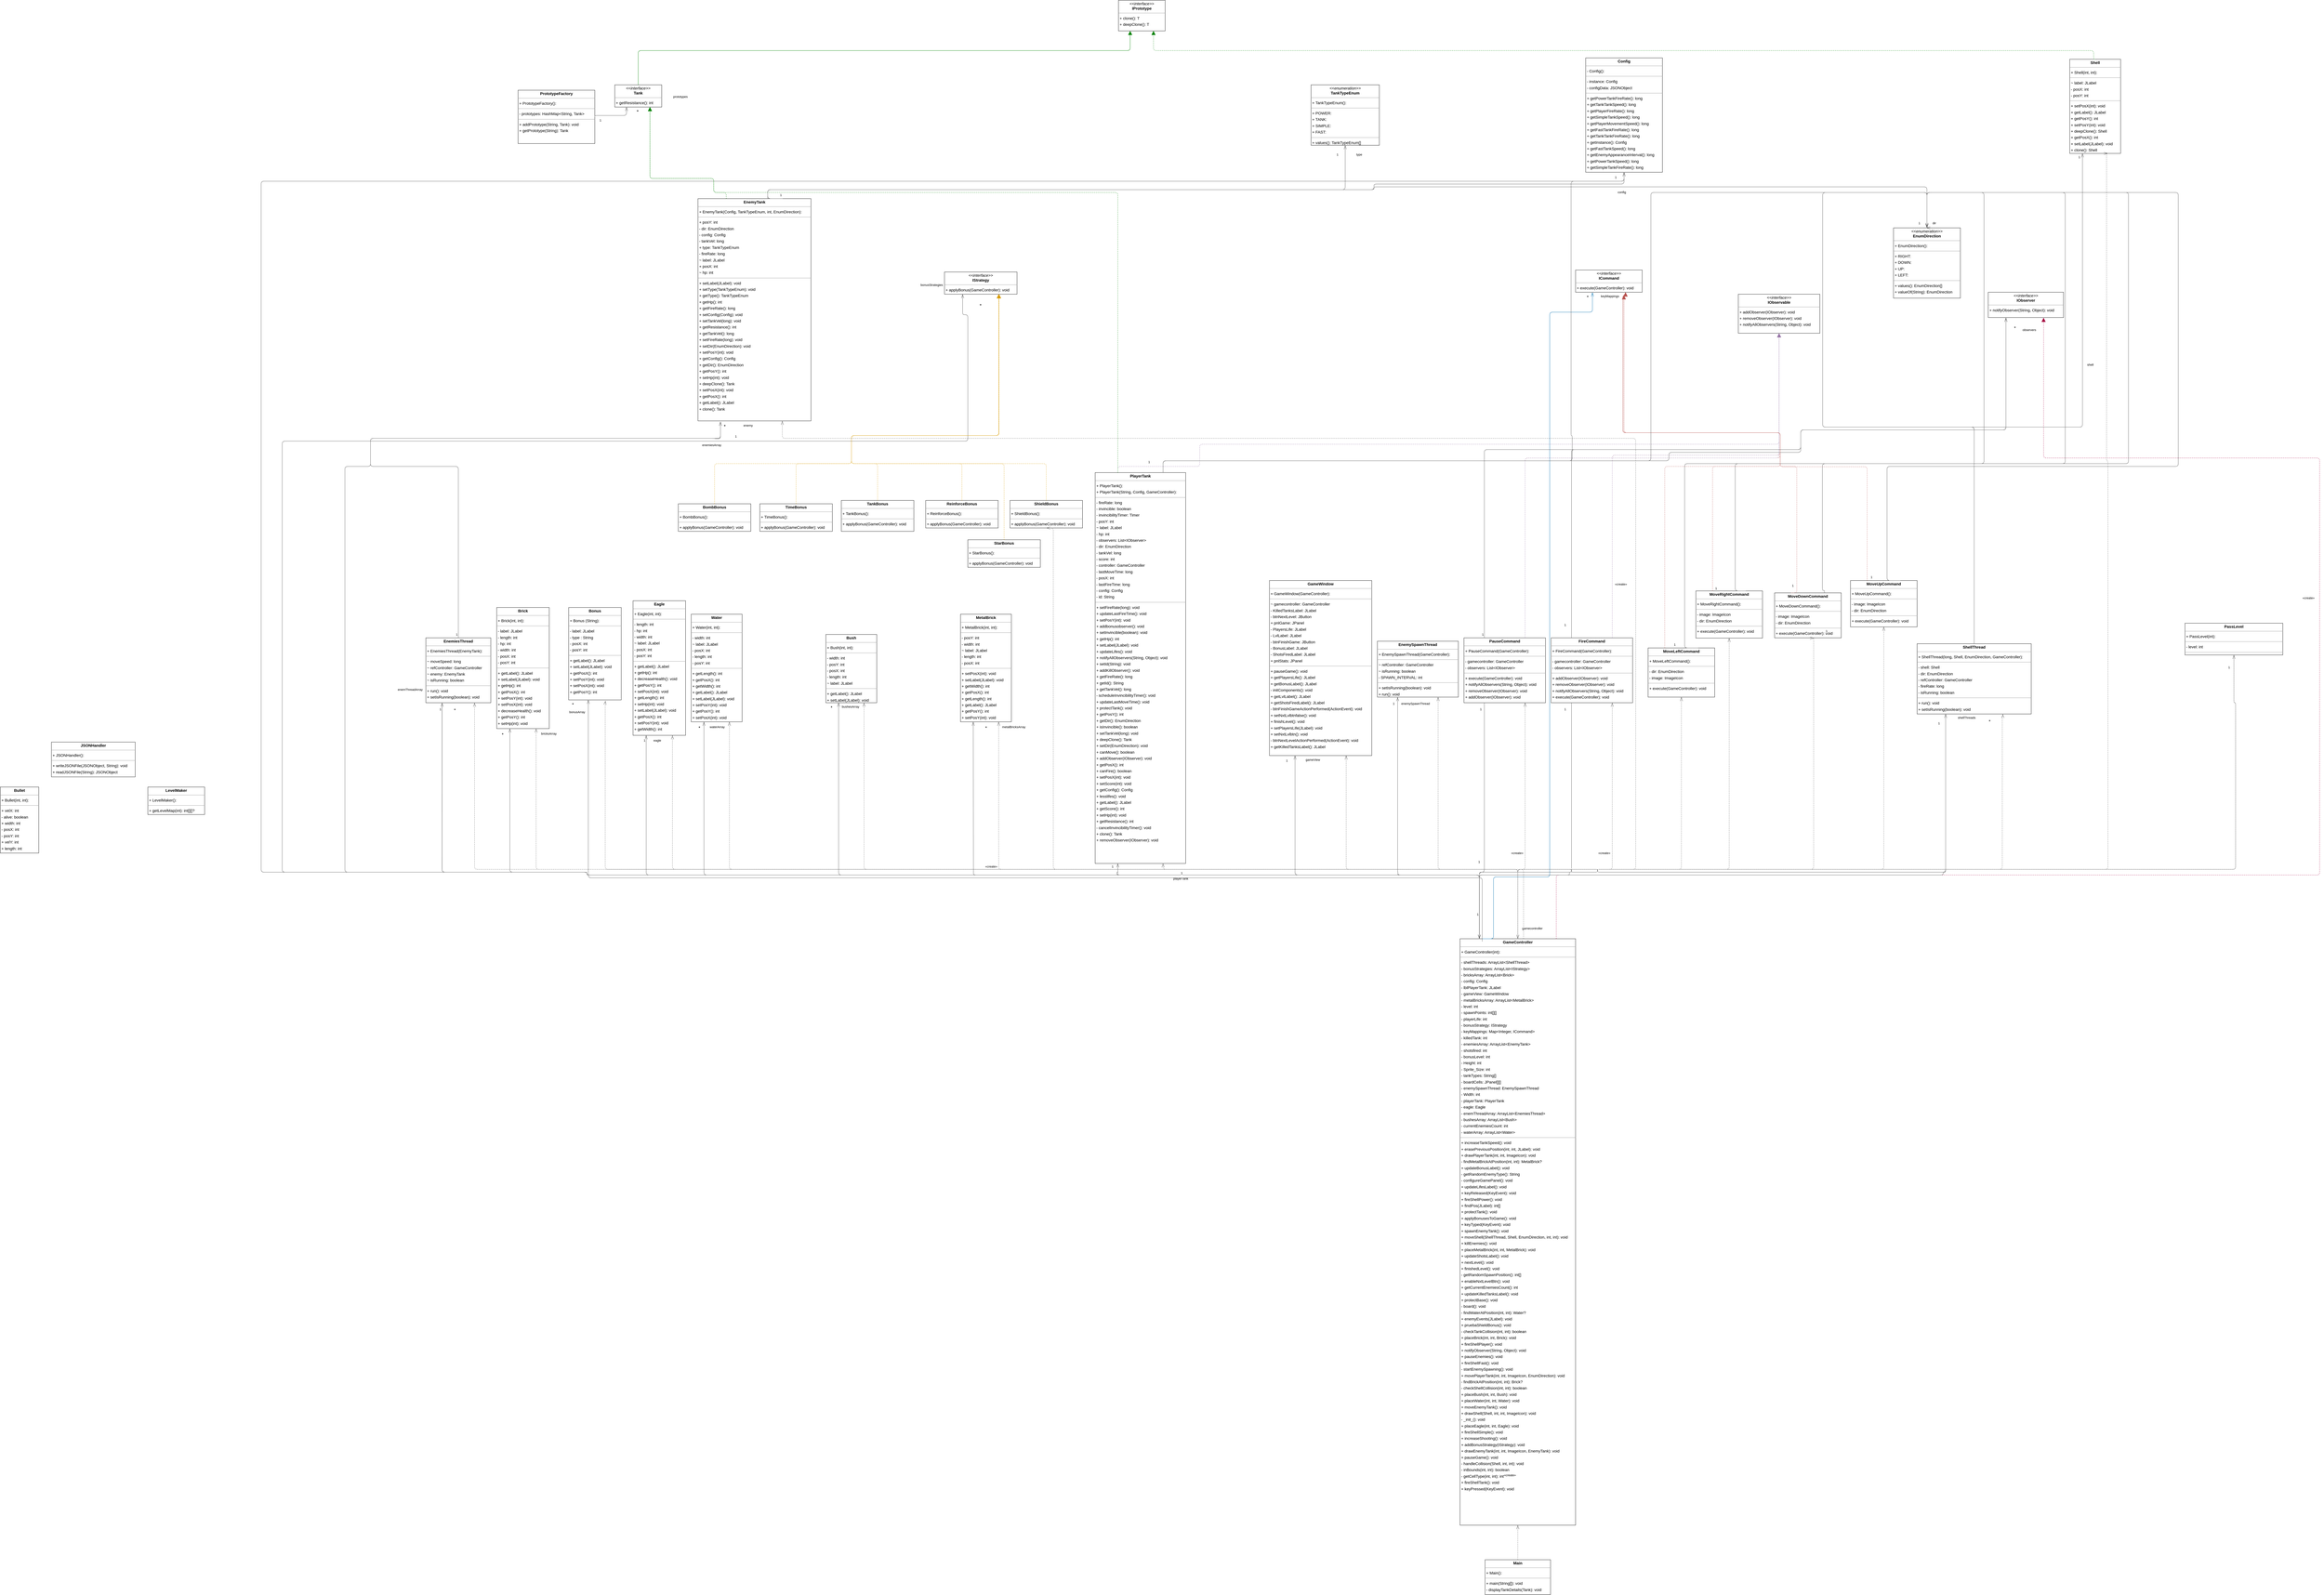 <mxfile version="22.1.4" type="device">
  <diagram id="Gyzqcj5hHUkD3AINK7r1" name="Page-1">
    <mxGraphModel dx="4273" dy="2297" grid="1" gridSize="10" guides="1" tooltips="1" connect="1" arrows="1" fold="1" page="0" pageScale="1" pageWidth="850" pageHeight="1100" background="none" math="0" shadow="0">
      <root>
        <mxCell id="0" />
        <mxCell id="1" parent="0" />
        <mxCell id="node12" value="&lt;p style=&quot;margin:0px;margin-top:4px;text-align:center;&quot;&gt;&lt;b&gt;BombBonus&lt;/b&gt;&lt;/p&gt;&lt;hr size=&quot;1&quot;/&gt;&lt;p style=&quot;margin:0 0 0 4px;line-height:1.6;&quot;&gt;+ BombBonus(): &lt;/p&gt;&lt;hr size=&quot;1&quot;/&gt;&lt;p style=&quot;margin:0 0 0 4px;line-height:1.6;&quot;&gt;+ applyBonus(GameController): void&lt;/p&gt;" style="verticalAlign=top;align=left;overflow=fill;fontSize=14;fontFamily=Helvetica;html=1;rounded=0;shadow=0;comic=0;labelBackgroundColor=none;strokeWidth=1;" parent="1" vertex="1">
          <mxGeometry x="1660" y="1712" width="258" height="98" as="geometry" />
        </mxCell>
        <mxCell id="node37" value="&lt;p style=&quot;margin:0px;margin-top:4px;text-align:center;&quot;&gt;&lt;b&gt;Brick&lt;/b&gt;&lt;/p&gt;&lt;hr size=&quot;1&quot;&gt;&lt;p style=&quot;margin:0 0 0 4px;line-height:1.6;&quot;&gt;+ Brick(int, int): &lt;/p&gt;&lt;hr size=&quot;1&quot;&gt;&lt;p style=&quot;margin:0 0 0 4px;line-height:1.6;&quot;&gt;- label: JLabel&lt;br&gt;- length: int&lt;br&gt;- hp: int&lt;br&gt;- width: int&lt;br&gt;- posX: int&lt;br&gt;- posY: int&lt;/p&gt;&lt;hr size=&quot;1&quot;&gt;&lt;p style=&quot;margin:0 0 0 4px;line-height:1.6;&quot;&gt;+ getLabel(): JLabel&lt;br&gt;+ setLabel(JLabel): void&lt;br&gt;+ getHp(): int&lt;br&gt;+ getPosX(): int&lt;br&gt;+ setPosY(int): void&lt;br&gt;+ setPosX(int): void&lt;br&gt;+ decreaseHealth(): void&lt;br&gt;+ getPosY(): int&lt;br&gt;+ setHp(int): void&lt;/p&gt;" style="verticalAlign=top;align=left;overflow=fill;fontSize=14;fontFamily=Helvetica;html=1;rounded=0;shadow=0;comic=0;labelBackgroundColor=none;strokeWidth=1;" parent="1" vertex="1">
          <mxGeometry x="1014" y="2081" width="187" height="431" as="geometry" />
        </mxCell>
        <mxCell id="node29" value="&lt;p style=&quot;margin:0px;margin-top:4px;text-align:center;&quot;&gt;&lt;b&gt;Bullet&lt;/b&gt;&lt;/p&gt;&lt;hr size=&quot;1&quot;/&gt;&lt;p style=&quot;margin:0 0 0 4px;line-height:1.6;&quot;&gt;+ Bullet(int, int): &lt;/p&gt;&lt;hr size=&quot;1&quot;/&gt;&lt;p style=&quot;margin:0 0 0 4px;line-height:1.6;&quot;&gt;+ velX: int&lt;br/&gt;- alive: boolean&lt;br/&gt;+ width: int&lt;br/&gt;- posX: int&lt;br/&gt;- posY: int&lt;br/&gt;+ velY: int&lt;br/&gt;+ length: int&lt;/p&gt;" style="verticalAlign=top;align=left;overflow=fill;fontSize=14;fontFamily=Helvetica;html=1;rounded=0;shadow=0;comic=0;labelBackgroundColor=none;strokeWidth=1;" parent="1" vertex="1">
          <mxGeometry x="-752" y="2720" width="137" height="235" as="geometry" />
        </mxCell>
        <mxCell id="node25" value="&lt;p style=&quot;margin:0px;margin-top:4px;text-align:center;&quot;&gt;&lt;b&gt;Bush&lt;/b&gt;&lt;/p&gt;&lt;hr size=&quot;1&quot;/&gt;&lt;p style=&quot;margin:0 0 0 4px;line-height:1.6;&quot;&gt;+ Bush(int, int): &lt;/p&gt;&lt;hr size=&quot;1&quot;/&gt;&lt;p style=&quot;margin:0 0 0 4px;line-height:1.6;&quot;&gt;- width: int&lt;br/&gt;- posY: int&lt;br/&gt;- posX: int&lt;br/&gt;- length: int&lt;br/&gt;~ label: JLabel&lt;/p&gt;&lt;hr size=&quot;1&quot;/&gt;&lt;p style=&quot;margin:0 0 0 4px;line-height:1.6;&quot;&gt;+ getLabel(): JLabel&lt;br/&gt;+ setLabel(JLabel): void&lt;/p&gt;" style="verticalAlign=top;align=left;overflow=fill;fontSize=14;fontFamily=Helvetica;html=1;rounded=0;shadow=0;comic=0;labelBackgroundColor=none;strokeWidth=1;" parent="1" vertex="1">
          <mxGeometry x="2185" y="2177" width="181" height="243" as="geometry" />
        </mxCell>
        <mxCell id="node13" value="&lt;p style=&quot;margin:0px;margin-top:4px;text-align:center;&quot;&gt;&lt;b&gt;Config&lt;/b&gt;&lt;/p&gt;&lt;hr size=&quot;1&quot;/&gt;&lt;p style=&quot;margin:0 0 0 4px;line-height:1.6;&quot;&gt;- Config(): &lt;/p&gt;&lt;hr size=&quot;1&quot;/&gt;&lt;p style=&quot;margin:0 0 0 4px;line-height:1.6;&quot;&gt;- instance: Config&lt;br/&gt;- configData: JSONObject&lt;/p&gt;&lt;hr size=&quot;1&quot;/&gt;&lt;p style=&quot;margin:0 0 0 4px;line-height:1.6;&quot;&gt;+ getPowerTankFireRate(): long&lt;br/&gt;+ getTankTankSpeed(): long&lt;br/&gt;+ getPlayerFireRate(): long&lt;br/&gt;+ getSimpleTankSpeed(): long&lt;br/&gt;+ getPlayerMovementSpeed(): long&lt;br/&gt;+ getFastTankFireRate(): long&lt;br/&gt;+ getTankTankFireRate(): long&lt;br/&gt;+ getInstance(): Config&lt;br/&gt;+ getFastTankSpeed(): long&lt;br/&gt;+ getEnemyAppearanceInterval(): long&lt;br/&gt;+ getPowerTankSpeed(): long&lt;br/&gt;+ getSimpleTankFireRate(): long&lt;/p&gt;" style="verticalAlign=top;align=left;overflow=fill;fontSize=14;fontFamily=Helvetica;html=1;rounded=0;shadow=0;comic=0;labelBackgroundColor=none;strokeWidth=1;" parent="1" vertex="1">
          <mxGeometry x="4888" y="125" width="273" height="407" as="geometry" />
        </mxCell>
        <mxCell id="node36" value="&lt;p style=&quot;margin:0px;margin-top:4px;text-align:center;&quot;&gt;&lt;b&gt;Eagle&lt;/b&gt;&lt;/p&gt;&lt;hr size=&quot;1&quot;/&gt;&lt;p style=&quot;margin:0 0 0 4px;line-height:1.6;&quot;&gt;+ Eagle(int, int): &lt;/p&gt;&lt;hr size=&quot;1&quot;/&gt;&lt;p style=&quot;margin:0 0 0 4px;line-height:1.6;&quot;&gt;- length: int&lt;br/&gt;- hp: int&lt;br/&gt;- width: int&lt;br/&gt;~ label: JLabel&lt;br/&gt;- posX: int&lt;br/&gt;- posY: int&lt;/p&gt;&lt;hr size=&quot;1&quot;/&gt;&lt;p style=&quot;margin:0 0 0 4px;line-height:1.6;&quot;&gt;+ getLabel(): JLabel&lt;br/&gt;+ getHp(): int&lt;br/&gt;+ decreaseHealth(): void&lt;br/&gt;+ getPosY(): int&lt;br/&gt;+ setPosX(int): void&lt;br/&gt;+ getLength(): int&lt;br/&gt;+ setHp(int): void&lt;br/&gt;+ setLabel(JLabel): void&lt;br/&gt;+ getPosX(): int&lt;br/&gt;+ setPosY(int): void&lt;br/&gt;+ getWidth(): int&lt;/p&gt;" style="verticalAlign=top;align=left;overflow=fill;fontSize=14;fontFamily=Helvetica;html=1;rounded=0;shadow=0;comic=0;labelBackgroundColor=none;strokeWidth=1;" parent="1" vertex="1">
          <mxGeometry x="1499" y="2057" width="187" height="479" as="geometry" />
        </mxCell>
        <mxCell id="node8" value="&lt;p style=&quot;margin:0px;margin-top:4px;text-align:center;&quot;&gt;&lt;b&gt;EnemiesThread&lt;/b&gt;&lt;/p&gt;&lt;hr size=&quot;1&quot;/&gt;&lt;p style=&quot;margin:0 0 0 4px;line-height:1.6;&quot;&gt;+ EnemiesThread(EnemyTank): &lt;/p&gt;&lt;hr size=&quot;1&quot;/&gt;&lt;p style=&quot;margin:0 0 0 4px;line-height:1.6;&quot;&gt;~ moveSpeed: long&lt;br/&gt;~ refController: GameController&lt;br/&gt;~ enemy: EnemyTank&lt;br/&gt;~ isRunning: boolean&lt;/p&gt;&lt;hr size=&quot;1&quot;/&gt;&lt;p style=&quot;margin:0 0 0 4px;line-height:1.6;&quot;&gt;+ run(): void&lt;br/&gt;+ setIsRunning(boolean): void&lt;/p&gt;" style="verticalAlign=top;align=left;overflow=fill;fontSize=14;fontFamily=Helvetica;html=1;rounded=0;shadow=0;comic=0;labelBackgroundColor=none;strokeWidth=1;" parent="1" vertex="1">
          <mxGeometry x="762" y="2189" width="231" height="231" as="geometry" />
        </mxCell>
        <mxCell id="node6" value="&lt;p style=&quot;margin:0px;margin-top:4px;text-align:center;&quot;&gt;&lt;b&gt;EnemySpawnThread&lt;/b&gt;&lt;/p&gt;&lt;hr size=&quot;1&quot;/&gt;&lt;p style=&quot;margin:0 0 0 4px;line-height:1.6;&quot;&gt;+ EnemySpawnThread(GameController): &lt;/p&gt;&lt;hr size=&quot;1&quot;/&gt;&lt;p style=&quot;margin:0 0 0 4px;line-height:1.6;&quot;&gt;~ refController: GameController&lt;br/&gt;~ isRunning: boolean&lt;br/&gt;- SPAWN_INTERVAL: int&lt;/p&gt;&lt;hr size=&quot;1&quot;/&gt;&lt;p style=&quot;margin:0 0 0 4px;line-height:1.6;&quot;&gt;+ setIsRunning(boolean): void&lt;br/&gt;+ run(): void&lt;/p&gt;" style="verticalAlign=top;align=left;overflow=fill;fontSize=14;fontFamily=Helvetica;html=1;rounded=0;shadow=0;comic=0;labelBackgroundColor=none;strokeWidth=1;" parent="1" vertex="1">
          <mxGeometry x="4147" y="2201" width="288" height="199" as="geometry" />
        </mxCell>
        <mxCell id="node21" value="&lt;p style=&quot;margin:0px;margin-top:4px;text-align:center;&quot;&gt;&lt;b&gt;EnemyTank&lt;/b&gt;&lt;/p&gt;&lt;hr size=&quot;1&quot;/&gt;&lt;p style=&quot;margin:0 0 0 4px;line-height:1.6;&quot;&gt;+ EnemyTank(Config, TankTypeEnum, int, EnumDirection): &lt;/p&gt;&lt;hr size=&quot;1&quot;/&gt;&lt;p style=&quot;margin:0 0 0 4px;line-height:1.6;&quot;&gt;+ posY: int&lt;br/&gt;- dir: EnumDirection&lt;br/&gt;- config: Config&lt;br/&gt;- tankVel: long&lt;br/&gt;+ type: TankTypeEnum&lt;br/&gt;- fireRate: long&lt;br/&gt;~ label: JLabel&lt;br/&gt;+ posX: int&lt;br/&gt;~ hp: int&lt;/p&gt;&lt;hr size=&quot;1&quot;/&gt;&lt;p style=&quot;margin:0 0 0 4px;line-height:1.6;&quot;&gt;+ setLabel(JLabel): void&lt;br/&gt;+ setType(TankTypeEnum): void&lt;br/&gt;+ getType(): TankTypeEnum&lt;br/&gt;+ getHp(): int&lt;br/&gt;+ getFireRate(): long&lt;br/&gt;+ setConfig(Config): void&lt;br/&gt;+ setTankVel(long): void&lt;br/&gt;+ getResistance(): int&lt;br/&gt;+ getTankVel(): long&lt;br/&gt;+ setFireRate(long): void&lt;br/&gt;+ setDir(EnumDirection): void&lt;br/&gt;+ setPosY(int): void&lt;br/&gt;+ getConfig(): Config&lt;br/&gt;+ getDir(): EnumDirection&lt;br/&gt;+ getPosY(): int&lt;br/&gt;+ setHp(int): void&lt;br/&gt;+ deepClone(): Tank&lt;br/&gt;+ setPosX(int): void&lt;br/&gt;+ getPosX(): int&lt;br/&gt;+ getLabel(): JLabel&lt;br/&gt;+ clone(): Tank&lt;/p&gt;" style="verticalAlign=top;align=left;overflow=fill;fontSize=14;fontFamily=Helvetica;html=1;rounded=0;shadow=0;comic=0;labelBackgroundColor=none;strokeWidth=1;" parent="1" vertex="1">
          <mxGeometry x="1730" y="626" width="402" height="791" as="geometry" />
        </mxCell>
        <mxCell id="node16" value="&lt;p style=&quot;margin:0px;margin-top:4px;text-align:center;&quot;&gt;&lt;i&gt;&amp;lt;&amp;lt;enumeration&amp;gt;&amp;gt;&lt;/i&gt;&lt;br/&gt;&lt;b&gt;EnumDirection&lt;/b&gt;&lt;/p&gt;&lt;hr size=&quot;1&quot;/&gt;&lt;p style=&quot;margin:0 0 0 4px;line-height:1.6;&quot;&gt;+ EnumDirection(): &lt;/p&gt;&lt;hr size=&quot;1&quot;/&gt;&lt;p style=&quot;margin:0 0 0 4px;line-height:1.6;&quot;&gt;+ RIGHT: &lt;br/&gt;+ DOWN: &lt;br/&gt;+ UP: &lt;br/&gt;+ LEFT: &lt;/p&gt;&lt;hr size=&quot;1&quot;/&gt;&lt;p style=&quot;margin:0 0 0 4px;line-height:1.6;&quot;&gt;+ values(): EnumDirection[]&lt;br/&gt;+ valueOf(String): EnumDirection&lt;/p&gt;" style="verticalAlign=top;align=left;overflow=fill;fontSize=14;fontFamily=Helvetica;html=1;rounded=0;shadow=0;comic=0;labelBackgroundColor=none;strokeWidth=1;" parent="1" vertex="1">
          <mxGeometry x="5983" y="730" width="238" height="250" as="geometry" />
        </mxCell>
        <mxCell id="node33" value="&lt;p style=&quot;margin:0px;margin-top:4px;text-align:center;&quot;&gt;&lt;b&gt;FireCommand&lt;/b&gt;&lt;/p&gt;&lt;hr size=&quot;1&quot;/&gt;&lt;p style=&quot;margin:0 0 0 4px;line-height:1.6;&quot;&gt;+ FireCommand(GameController): &lt;/p&gt;&lt;hr size=&quot;1&quot;/&gt;&lt;p style=&quot;margin:0 0 0 4px;line-height:1.6;&quot;&gt;- gamecontroller: GameController&lt;br/&gt;- observers: List&amp;lt;IObserver&amp;gt;&lt;/p&gt;&lt;hr size=&quot;1&quot;/&gt;&lt;p style=&quot;margin:0 0 0 4px;line-height:1.6;&quot;&gt;+ addObserver(IObserver): void&lt;br/&gt;+ removeObserver(IObserver): void&lt;br/&gt;+ notifyAllObservers(String, Object): void&lt;br/&gt;+ execute(GameController): void&lt;/p&gt;" style="verticalAlign=top;align=left;overflow=fill;fontSize=14;fontFamily=Helvetica;html=1;rounded=0;shadow=0;comic=0;labelBackgroundColor=none;strokeWidth=1;" parent="1" vertex="1">
          <mxGeometry x="4765" y="2189" width="290" height="231" as="geometry" />
        </mxCell>
        <mxCell id="node2" value="&lt;p style=&quot;margin:0px;margin-top:4px;text-align:center;&quot;&gt;&lt;b&gt;GameController&lt;/b&gt;&lt;/p&gt;&lt;hr size=&quot;1&quot;/&gt;&lt;p style=&quot;margin:0 0 0 4px;line-height:1.6;&quot;&gt;+ GameController(int): &lt;/p&gt;&lt;hr size=&quot;1&quot;/&gt;&lt;p style=&quot;margin:0 0 0 4px;line-height:1.6;&quot;&gt;- shellThreads: ArrayList&amp;lt;ShellThread&amp;gt;&lt;br/&gt;- bonusStrategies: ArrayList&amp;lt;IStrategy&amp;gt;&lt;br/&gt;- bricksArray: ArrayList&amp;lt;Brick&amp;gt;&lt;br/&gt;- config: Config&lt;br/&gt;- lblPlayerTank: JLabel&lt;br/&gt;- gameView: GameWindow&lt;br/&gt;- metalBricksArray: ArrayList&amp;lt;MetalBrick&amp;gt;&lt;br/&gt;- level: int&lt;br/&gt;- spawnPoints: int[][]&lt;br/&gt;- playerLife: int&lt;br/&gt;- bonusStrategy: IStrategy&lt;br/&gt;- keyMappings: Map&amp;lt;Integer, ICommand&amp;gt;&lt;br/&gt;- killedTank: int&lt;br/&gt;- enemiesArray: ArrayList&amp;lt;EnemyTank&amp;gt;&lt;br/&gt;- shotsfired: int&lt;br/&gt;- bonusLevel: int&lt;br/&gt;- Height: int&lt;br/&gt;- Sprite_Size: int&lt;br/&gt;- tankTypes: String[]&lt;br/&gt;- boardCells: JPanel[][]&lt;br/&gt;- enemySpawnThread: EnemySpawnThread&lt;br/&gt;- Width: int&lt;br/&gt;- playerTank: PlayerTank&lt;br/&gt;- eagle: Eagle&lt;br/&gt;- enemThreadArray: ArrayList&amp;lt;EnemiesThread&amp;gt;&lt;br/&gt;- bushesArray: ArrayList&amp;lt;Bush&amp;gt;&lt;br/&gt;- currentEnemiesCount: int&lt;br/&gt;- waterArray: ArrayList&amp;lt;Water&amp;gt;&lt;/p&gt;&lt;hr size=&quot;1&quot;/&gt;&lt;p style=&quot;margin:0 0 0 4px;line-height:1.6;&quot;&gt;+ increaseTankSpeed(): void&lt;br/&gt;+ erasePreviousPosition(int, int, JLabel): void&lt;br/&gt;+ drawPlayerTank(int, int, ImageIcon): void&lt;br/&gt;- findMetalBrickAtPosition(int, int): MetalBrick?&lt;br/&gt;+ updateBonusLabel(): void&lt;br/&gt;- getRandomEnemyType(): String&lt;br/&gt;- configureGamePanel(): void&lt;br/&gt;+ updateLifesLabel(): void&lt;br/&gt;+ keyReleased(KeyEvent): void&lt;br/&gt;+ fireShellPower(): void&lt;br/&gt;+ findPos(JLabel): int[]&lt;br/&gt;+ protectTank(): void&lt;br/&gt;+ applyBonusesToGame(): void&lt;br/&gt;+ keyTyped(KeyEvent): void&lt;br/&gt;+ spawnEnemyTank(): void&lt;br/&gt;+ moveShell(ShellThread, Shell, EnumDirection, int, int): void&lt;br/&gt;+ killEnemies(): void&lt;br/&gt;+ placeMetalBrick(int, int, MetalBrick): void&lt;br/&gt;+ updateShotsLabel(): void&lt;br/&gt;+ nextLevel(): void&lt;br/&gt;+ finishedLevel(): void&lt;br/&gt;- getRandomSpawnPosition(): int[]&lt;br/&gt;+ enableNxtLevelBtn(): void&lt;br/&gt;+ getCurrentEnemiesCount(): int&lt;br/&gt;+ updateKilledTanksLabel(): void&lt;br/&gt;+ protectBase(): void&lt;br/&gt;- board(): void&lt;br/&gt;- findWaterAtPosition(int, int): Water?&lt;br/&gt;+ enemyEvents(JLabel): void&lt;br/&gt;+ pruebaShieldBonus(): void&lt;br/&gt;- checkTankCollision(int, int): boolean&lt;br/&gt;+ placeBrick(int, int, Brick): void&lt;br/&gt;+ fireShellPlayer(): void&lt;br/&gt;+ notifyObserver(String, Object): void&lt;br/&gt;+ pauseEnemies(): void&lt;br/&gt;+ fireShellFast(): void&lt;br/&gt;- startEnemySpawning(): void&lt;br/&gt;+ movePlayerTank(int, int, ImageIcon, EnumDirection): void&lt;br/&gt;- findBrickAtPosition(int, int): Brick?&lt;br/&gt;- checkShellCollision(int, int): boolean&lt;br/&gt;+ placeBush(int, int, Bush): void&lt;br/&gt;+ placeWater(int, int, Water): void&lt;br/&gt;+ moveEnemyTank(): void&lt;br/&gt;+ drawShell(Shell, int, int, ImageIcon): void&lt;br/&gt;- _init_(): void&lt;br/&gt;+ placeEagle(int, int, Eagle): void&lt;br/&gt;+ fireShellSimple(): void&lt;br/&gt;+ increaseShooting(): void&lt;br/&gt;+ addBonusStrategy(IStrategy): void&lt;br/&gt;+ drawEnemyTank(int, int, ImageIcon, EnemyTank): void&lt;br/&gt;+ pauseGame(): void&lt;br/&gt;- handleCollision(Shell, int, int): void&lt;br/&gt;- inBounds(int, int): boolean&lt;br/&gt;- getCellType(int, int): int&lt;br/&gt;+ fireShellTank(): void&lt;br/&gt;+ keyPressed(KeyEvent): void&lt;/p&gt;" style="verticalAlign=top;align=left;overflow=fill;fontSize=14;fontFamily=Helvetica;html=1;rounded=0;shadow=0;comic=0;labelBackgroundColor=none;strokeWidth=1;" parent="1" vertex="1">
          <mxGeometry x="4441" y="3260" width="411" height="2087" as="geometry" />
        </mxCell>
        <mxCell id="node7" value="&lt;p style=&quot;margin:0px;margin-top:4px;text-align:center;&quot;&gt;&lt;b&gt;GameWindow&lt;/b&gt;&lt;/p&gt;&lt;hr size=&quot;1&quot;/&gt;&lt;p style=&quot;margin:0 0 0 4px;line-height:1.6;&quot;&gt;+ GameWindow(GameController): &lt;/p&gt;&lt;hr size=&quot;1&quot;/&gt;&lt;p style=&quot;margin:0 0 0 4px;line-height:1.6;&quot;&gt;~ gamecontroller: GameController&lt;br/&gt;- KilledTanksLabel: JLabel&lt;br/&gt;- btnNextLevel: JButton&lt;br/&gt;+ pnlGame: JPanel&lt;br/&gt;- PlayersLife: JLabel&lt;br/&gt;- LvlLabel: JLabel&lt;br/&gt;- btnFinishGame: JButton&lt;br/&gt;- BonusLabel: JLabel&lt;br/&gt;- ShotsFiredLabel: JLabel&lt;br/&gt;+ pnlStats: JPanel&lt;/p&gt;&lt;hr size=&quot;1&quot;/&gt;&lt;p style=&quot;margin:0 0 0 4px;line-height:1.6;&quot;&gt;+ pauseGame(): void&lt;br/&gt;+ getPlayersLife(): JLabel&lt;br/&gt;+ getBonusLabel(): JLabel&lt;br/&gt;- initComponents(): void&lt;br/&gt;+ getLvlLabel(): JLabel&lt;br/&gt;+ getShotsFiredLabel(): JLabel&lt;br/&gt;- btnFinishGameActionPerformed(ActionEvent): void&lt;br/&gt;+ setNxtLvlbtnfalse(): void&lt;br/&gt;+ finishLevel(): void&lt;br/&gt;+ setPlayersLife(JLabel): void&lt;br/&gt;+ setNxtLvlbtn(): void&lt;br/&gt;- btnNextLevelActionPerformed(ActionEvent): void&lt;br/&gt;+ getKilledTanksLabel(): JLabel&lt;/p&gt;" style="verticalAlign=top;align=left;overflow=fill;fontSize=14;fontFamily=Helvetica;html=1;rounded=0;shadow=0;comic=0;labelBackgroundColor=none;strokeWidth=1;" parent="1" vertex="1">
          <mxGeometry x="3763" y="1985" width="364" height="623" as="geometry" />
        </mxCell>
        <mxCell id="node35" value="&lt;p style=&quot;margin:0px;margin-top:4px;text-align:center;&quot;&gt;&lt;i&gt;&amp;lt;&amp;lt;interface&amp;gt;&amp;gt;&lt;/i&gt;&lt;br/&gt;&lt;b&gt;ICommand&lt;/b&gt;&lt;/p&gt;&lt;hr size=&quot;1&quot;/&gt;&lt;p style=&quot;margin:0 0 0 4px;line-height:1.6;&quot;&gt;+ execute(GameController): void&lt;/p&gt;" style="verticalAlign=top;align=left;overflow=fill;fontSize=14;fontFamily=Helvetica;html=1;rounded=0;shadow=0;comic=0;labelBackgroundColor=none;strokeWidth=1;" parent="1" vertex="1">
          <mxGeometry x="4852" y="880" width="237" height="79" as="geometry" />
        </mxCell>
        <mxCell id="node39" value="&lt;p style=&quot;margin:0px;margin-top:4px;text-align:center;&quot;&gt;&lt;i&gt;&amp;lt;&amp;lt;interface&amp;gt;&amp;gt;&lt;/i&gt;&lt;br/&gt;&lt;b&gt;IObservable&lt;/b&gt;&lt;/p&gt;&lt;hr size=&quot;1&quot;/&gt;&lt;p style=&quot;margin:0 0 0 4px;line-height:1.6;&quot;&gt;+ addObserver(IObserver): void&lt;br/&gt;+ removeObserver(IObserver): void&lt;br/&gt;+ notifyAllObservers(String, Object): void&lt;/p&gt;" style="verticalAlign=top;align=left;overflow=fill;fontSize=14;fontFamily=Helvetica;html=1;rounded=0;shadow=0;comic=0;labelBackgroundColor=none;strokeWidth=1;" parent="1" vertex="1">
          <mxGeometry x="5431" y="966" width="290" height="139" as="geometry" />
        </mxCell>
        <mxCell id="node20" value="&lt;p style=&quot;margin:0px;margin-top:4px;text-align:center;&quot;&gt;&lt;i&gt;&amp;lt;&amp;lt;interface&amp;gt;&amp;gt;&lt;/i&gt;&lt;br/&gt;&lt;b&gt;IObserver&lt;/b&gt;&lt;/p&gt;&lt;hr size=&quot;1&quot;/&gt;&lt;p style=&quot;margin:0 0 0 4px;line-height:1.6;&quot;&gt;+ notifyObserver(String, Object): void&lt;/p&gt;" style="verticalAlign=top;align=left;overflow=fill;fontSize=14;fontFamily=Helvetica;html=1;rounded=0;shadow=0;comic=0;labelBackgroundColor=none;strokeWidth=1;" parent="1" vertex="1">
          <mxGeometry x="6320" y="959" width="268" height="90" as="geometry" />
        </mxCell>
        <mxCell id="node4" value="&lt;p style=&quot;margin:0px;margin-top:4px;text-align:center;&quot;&gt;&lt;i&gt;&amp;lt;&amp;lt;interface&amp;gt;&amp;gt;&lt;/i&gt;&lt;br/&gt;&lt;b&gt;IPrototype&lt;T&gt;&lt;/b&gt;&lt;/p&gt;&lt;hr size=&quot;1&quot;/&gt;&lt;p style=&quot;margin:0 0 0 4px;line-height:1.6;&quot;&gt;+ clone(): T&lt;br/&gt;+ deepClone(): T&lt;/p&gt;" style="verticalAlign=top;align=left;overflow=fill;fontSize=14;fontFamily=Helvetica;html=1;rounded=0;shadow=0;comic=0;labelBackgroundColor=none;strokeWidth=1;" parent="1" vertex="1">
          <mxGeometry x="3226" y="-80" width="166" height="109" as="geometry" />
        </mxCell>
        <mxCell id="node28" value="&lt;p style=&quot;margin:0px;margin-top:4px;text-align:center;&quot;&gt;&lt;i&gt;&amp;lt;&amp;lt;interface&amp;gt;&amp;gt;&lt;/i&gt;&lt;br/&gt;&lt;b&gt;IStrategy&lt;/b&gt;&lt;/p&gt;&lt;hr size=&quot;1&quot;/&gt;&lt;p style=&quot;margin:0 0 0 4px;line-height:1.6;&quot;&gt;+ applyBonus(GameController): void&lt;/p&gt;" style="verticalAlign=top;align=left;overflow=fill;fontSize=14;fontFamily=Helvetica;html=1;rounded=0;shadow=0;comic=0;labelBackgroundColor=none;strokeWidth=1;" parent="1" vertex="1">
          <mxGeometry x="2607" y="887" width="258" height="79" as="geometry" />
        </mxCell>
        <mxCell id="node0" value="&lt;p style=&quot;margin:0px;margin-top:4px;text-align:center;&quot;&gt;&lt;b&gt;JSONHandler&lt;/b&gt;&lt;/p&gt;&lt;hr size=&quot;1&quot;/&gt;&lt;p style=&quot;margin:0 0 0 4px;line-height:1.6;&quot;&gt;+ JSONHandler(): &lt;/p&gt;&lt;hr size=&quot;1&quot;/&gt;&lt;p style=&quot;margin:0 0 0 4px;line-height:1.6;&quot;&gt;+ writeJSONFile(JSONObject, String): void&lt;br/&gt;+ readJSONFile(String): JSONObject&lt;/p&gt;" style="verticalAlign=top;align=left;overflow=fill;fontSize=14;fontFamily=Helvetica;html=1;rounded=0;shadow=0;comic=0;labelBackgroundColor=none;strokeWidth=1;" parent="1" vertex="1">
          <mxGeometry x="-570" y="2560" width="298" height="124" as="geometry" />
        </mxCell>
        <mxCell id="node24" value="&lt;p style=&quot;margin:0px;margin-top:4px;text-align:center;&quot;&gt;&lt;b&gt;LevelMaker&lt;/b&gt;&lt;/p&gt;&lt;hr size=&quot;1&quot;/&gt;&lt;p style=&quot;margin:0 0 0 4px;line-height:1.6;&quot;&gt;+ LevelMaker(): &lt;/p&gt;&lt;hr size=&quot;1&quot;/&gt;&lt;p style=&quot;margin:0 0 0 4px;line-height:1.6;&quot;&gt;+ getLevelMap(int): int[][]?&lt;/p&gt;" style="verticalAlign=top;align=left;overflow=fill;fontSize=14;fontFamily=Helvetica;html=1;rounded=0;shadow=0;comic=0;labelBackgroundColor=none;strokeWidth=1;" parent="1" vertex="1">
          <mxGeometry x="-227" y="2720" width="202" height="98" as="geometry" />
        </mxCell>
        <mxCell id="node18" value="&lt;p style=&quot;margin:0px;margin-top:4px;text-align:center;&quot;&gt;&lt;b&gt;Main&lt;/b&gt;&lt;/p&gt;&lt;hr size=&quot;1&quot;/&gt;&lt;p style=&quot;margin:0 0 0 4px;line-height:1.6;&quot;&gt;+ Main(): &lt;/p&gt;&lt;hr size=&quot;1&quot;/&gt;&lt;p style=&quot;margin:0 0 0 4px;line-height:1.6;&quot;&gt;+ main(String[]): void&lt;br/&gt;- displayTankDetails(Tank): void&lt;/p&gt;" style="verticalAlign=top;align=left;overflow=fill;fontSize=14;fontFamily=Helvetica;html=1;rounded=0;shadow=0;comic=0;labelBackgroundColor=none;strokeWidth=1;" parent="1" vertex="1">
          <mxGeometry x="4530" y="5470" width="233" height="124" as="geometry" />
        </mxCell>
        <mxCell id="node14" value="&lt;p style=&quot;margin:0px;margin-top:4px;text-align:center;&quot;&gt;&lt;b&gt;MetalBrick&lt;/b&gt;&lt;/p&gt;&lt;hr size=&quot;1&quot;/&gt;&lt;p style=&quot;margin:0 0 0 4px;line-height:1.6;&quot;&gt;+ MetalBrick(int, int): &lt;/p&gt;&lt;hr size=&quot;1&quot;/&gt;&lt;p style=&quot;margin:0 0 0 4px;line-height:1.6;&quot;&gt;- posY: int&lt;br/&gt;- width: int&lt;br/&gt;~ label: JLabel&lt;br/&gt;- length: int&lt;br/&gt;- posX: int&lt;/p&gt;&lt;hr size=&quot;1&quot;/&gt;&lt;p style=&quot;margin:0 0 0 4px;line-height:1.6;&quot;&gt;+ setPosX(int): void&lt;br/&gt;+ setLabel(JLabel): void&lt;br/&gt;+ getWidth(): int&lt;br/&gt;+ getPosX(): int&lt;br/&gt;+ getLength(): int&lt;br/&gt;+ getLabel(): JLabel&lt;br/&gt;+ getPosY(): int&lt;br/&gt;+ setPosY(int): void&lt;/p&gt;" style="verticalAlign=top;align=left;overflow=fill;fontSize=14;fontFamily=Helvetica;html=1;rounded=0;shadow=0;comic=0;labelBackgroundColor=none;strokeWidth=1;" parent="1" vertex="1">
          <mxGeometry x="2664" y="2105" width="181" height="383" as="geometry" />
        </mxCell>
        <mxCell id="node17" value="&lt;p style=&quot;margin:0px;margin-top:4px;text-align:center;&quot;&gt;&lt;b&gt;MoveDownCommand&lt;/b&gt;&lt;/p&gt;&lt;hr size=&quot;1&quot;/&gt;&lt;p style=&quot;margin:0 0 0 4px;line-height:1.6;&quot;&gt;+ MoveDownCommand(): &lt;/p&gt;&lt;hr size=&quot;1&quot;/&gt;&lt;p style=&quot;margin:0 0 0 4px;line-height:1.6;&quot;&gt;- image: ImageIcon&lt;br/&gt;- dir: EnumDirection&lt;/p&gt;&lt;hr size=&quot;1&quot;/&gt;&lt;p style=&quot;margin:0 0 0 4px;line-height:1.6;&quot;&gt;+ execute(GameController): void&lt;/p&gt;" style="verticalAlign=top;align=left;overflow=fill;fontSize=14;fontFamily=Helvetica;html=1;rounded=0;shadow=0;comic=0;labelBackgroundColor=none;strokeWidth=1;" parent="1" vertex="1">
          <mxGeometry x="5560" y="2029" width="237" height="160" as="geometry" />
        </mxCell>
        <mxCell id="node5" value="&lt;p style=&quot;margin:0px;margin-top:4px;text-align:center;&quot;&gt;&lt;b&gt;MoveLeftCommand&lt;/b&gt;&lt;/p&gt;&lt;hr size=&quot;1&quot;/&gt;&lt;p style=&quot;margin:0 0 0 4px;line-height:1.6;&quot;&gt;+ MoveLeftCommand(): &lt;/p&gt;&lt;hr size=&quot;1&quot;/&gt;&lt;p style=&quot;margin:0 0 0 4px;line-height:1.6;&quot;&gt;- dir: EnumDirection&lt;br/&gt;- image: ImageIcon&lt;/p&gt;&lt;hr size=&quot;1&quot;/&gt;&lt;p style=&quot;margin:0 0 0 4px;line-height:1.6;&quot;&gt;+ execute(GameController): void&lt;/p&gt;" style="verticalAlign=top;align=left;overflow=fill;fontSize=14;fontFamily=Helvetica;html=1;rounded=0;shadow=0;comic=0;labelBackgroundColor=none;strokeWidth=1;" parent="1" vertex="1">
          <mxGeometry x="5110" y="2225" width="237" height="175" as="geometry" />
        </mxCell>
        <mxCell id="node22" value="&lt;p style=&quot;margin:0px;margin-top:4px;text-align:center;&quot;&gt;&lt;b&gt;MoveRightCommand&lt;/b&gt;&lt;/p&gt;&lt;hr size=&quot;1&quot;/&gt;&lt;p style=&quot;margin:0 0 0 4px;line-height:1.6;&quot;&gt;+ MoveRightCommand(): &lt;/p&gt;&lt;hr size=&quot;1&quot;/&gt;&lt;p style=&quot;margin:0 0 0 4px;line-height:1.6;&quot;&gt;- image: ImageIcon&lt;br/&gt;- dir: EnumDirection&lt;/p&gt;&lt;hr size=&quot;1&quot;/&gt;&lt;p style=&quot;margin:0 0 0 4px;line-height:1.6;&quot;&gt;+ execute(GameController): void&lt;/p&gt;" style="verticalAlign=top;align=left;overflow=fill;fontSize=14;fontFamily=Helvetica;html=1;rounded=0;shadow=0;comic=0;labelBackgroundColor=none;strokeWidth=1;" parent="1" vertex="1">
          <mxGeometry x="5280" y="2022" width="237" height="168" as="geometry" />
        </mxCell>
        <mxCell id="node27" value="&lt;p style=&quot;margin:0px;margin-top:4px;text-align:center;&quot;&gt;&lt;b&gt;MoveUpCommand&lt;/b&gt;&lt;/p&gt;&lt;hr size=&quot;1&quot;/&gt;&lt;p style=&quot;margin:0 0 0 4px;line-height:1.6;&quot;&gt;+ MoveUpCommand(): &lt;/p&gt;&lt;hr size=&quot;1&quot;/&gt;&lt;p style=&quot;margin:0 0 0 4px;line-height:1.6;&quot;&gt;- image: ImageIcon&lt;br/&gt;- dir: EnumDirection&lt;/p&gt;&lt;hr size=&quot;1&quot;/&gt;&lt;p style=&quot;margin:0 0 0 4px;line-height:1.6;&quot;&gt;+ execute(GameController): void&lt;/p&gt;" style="verticalAlign=top;align=left;overflow=fill;fontSize=14;fontFamily=Helvetica;html=1;rounded=0;shadow=0;comic=0;labelBackgroundColor=none;strokeWidth=1;" parent="1" vertex="1">
          <mxGeometry x="5830" y="1985" width="237" height="165" as="geometry" />
        </mxCell>
        <mxCell id="node31" value="&lt;p style=&quot;margin:0px;margin-top:4px;text-align:center;&quot;&gt;&lt;b&gt;PassLevel&lt;/b&gt;&lt;/p&gt;&lt;hr size=&quot;1&quot;&gt;&lt;p style=&quot;margin:0 0 0 4px;line-height:1.6;&quot;&gt;+ PassLevel(int): &lt;/p&gt;&lt;hr size=&quot;1&quot;&gt;&lt;p style=&quot;margin:0 0 0 4px;line-height:1.6;&quot;&gt;- level: int&lt;br&gt;&lt;/p&gt;&lt;hr size=&quot;1&quot;&gt;&lt;p style=&quot;margin:0 0 0 4px;line-height:1.6;&quot;&gt;&lt;br&gt;&lt;/p&gt;" style="verticalAlign=top;align=left;overflow=fill;fontSize=14;fontFamily=Helvetica;html=1;rounded=0;shadow=0;comic=0;labelBackgroundColor=none;strokeWidth=1;" parent="1" vertex="1">
          <mxGeometry x="7020" y="2137" width="348" height="113" as="geometry" />
        </mxCell>
        <mxCell id="node32" value="&lt;p style=&quot;margin:0px;margin-top:4px;text-align:center;&quot;&gt;&lt;b&gt;PauseCommand&lt;/b&gt;&lt;/p&gt;&lt;hr size=&quot;1&quot;/&gt;&lt;p style=&quot;margin:0 0 0 4px;line-height:1.6;&quot;&gt;+ PauseCommand(GameController): &lt;/p&gt;&lt;hr size=&quot;1&quot;/&gt;&lt;p style=&quot;margin:0 0 0 4px;line-height:1.6;&quot;&gt;- gamecontroller: GameController&lt;br/&gt;- observers: List&amp;lt;IObserver&amp;gt;&lt;/p&gt;&lt;hr size=&quot;1&quot;/&gt;&lt;p style=&quot;margin:0 0 0 4px;line-height:1.6;&quot;&gt;+ execute(GameController): void&lt;br/&gt;+ notifyAllObservers(String, Object): void&lt;br/&gt;+ removeObserver(IObserver): void&lt;br/&gt;+ addObserver(IObserver): void&lt;/p&gt;" style="verticalAlign=top;align=left;overflow=fill;fontSize=14;fontFamily=Helvetica;html=1;rounded=0;shadow=0;comic=0;labelBackgroundColor=none;strokeWidth=1;" parent="1" vertex="1">
          <mxGeometry x="4455" y="2189" width="290" height="231" as="geometry" />
        </mxCell>
        <mxCell id="node30" value="&lt;p style=&quot;margin:0px;margin-top:4px;text-align:center;&quot;&gt;&lt;b&gt;PlayerTank&lt;/b&gt;&lt;/p&gt;&lt;hr size=&quot;1&quot;/&gt;&lt;p style=&quot;margin:0 0 0 4px;line-height:1.6;&quot;&gt;+ PlayerTank(): &lt;br/&gt;+ PlayerTank(String, Config, GameController): &lt;/p&gt;&lt;hr size=&quot;1&quot;/&gt;&lt;p style=&quot;margin:0 0 0 4px;line-height:1.6;&quot;&gt;- fireRate: long&lt;br/&gt;- invincible: boolean&lt;br/&gt;- invincibilityTimer: Timer&lt;br/&gt;- posY: int&lt;br/&gt;~ label: JLabel&lt;br/&gt;- hp: int&lt;br/&gt;- observers: List&amp;lt;IObserver&amp;gt;&lt;br/&gt;- dir: EnumDirection&lt;br/&gt;- tankVel: long&lt;br/&gt;- score: int&lt;br/&gt;- controller: GameController&lt;br/&gt;- lastMoveTime: long&lt;br/&gt;- posX: int&lt;br/&gt;- lastFireTime: long&lt;br/&gt;- config: Config&lt;br/&gt;- id: String&lt;/p&gt;&lt;hr size=&quot;1&quot;/&gt;&lt;p style=&quot;margin:0 0 0 4px;line-height:1.6;&quot;&gt;+ setFireRate(long): void&lt;br/&gt;+ updateLastFireTime(): void&lt;br/&gt;+ setPosY(int): void&lt;br/&gt;+ addbonusobserver(): void&lt;br/&gt;+ setInvincible(boolean): void&lt;br/&gt;+ getHp(): int&lt;br/&gt;+ setLabel(JLabel): void&lt;br/&gt;+ updateLifes(): void&lt;br/&gt;+ notifyAllObservers(String, Object): void&lt;br/&gt;+ setId(String): void&lt;br/&gt;+ addKillObserver(): void&lt;br/&gt;+ getFireRate(): long&lt;br/&gt;+ getId(): String&lt;br/&gt;+ getTankVel(): long&lt;br/&gt;- scheduleInvincibilityTimer(): void&lt;br/&gt;+ updateLastMoveTime(): void&lt;br/&gt;+ protectTank(): void&lt;br/&gt;+ getPosY(): int&lt;br/&gt;+ getDir(): EnumDirection&lt;br/&gt;+ isInvincible(): boolean&lt;br/&gt;+ setTankVel(long): void&lt;br/&gt;+ deepClone(): Tank&lt;br/&gt;+ setDir(EnumDirection): void&lt;br/&gt;+ canMove(): boolean&lt;br/&gt;+ addObserver(IObserver): void&lt;br/&gt;+ getPosX(): int&lt;br/&gt;+ canFire(): boolean&lt;br/&gt;+ setPosX(int): void&lt;br/&gt;+ setScore(int): void&lt;br/&gt;+ getConfig(): Config&lt;br/&gt;+ lesslifes(): void&lt;br/&gt;+ getLabel(): JLabel&lt;br/&gt;+ getScore(): int&lt;br/&gt;+ setHp(int): void&lt;br/&gt;+ getResistance(): int&lt;br/&gt;- cancelInvincibilityTimer(): void&lt;br/&gt;+ clone(): Tank&lt;br/&gt;+ removeObserver(IObserver): void&lt;/p&gt;" style="verticalAlign=top;align=left;overflow=fill;fontSize=14;fontFamily=Helvetica;html=1;rounded=0;shadow=0;comic=0;labelBackgroundColor=none;strokeWidth=1;" parent="1" vertex="1">
          <mxGeometry x="3143" y="1601" width="322" height="1391" as="geometry" />
        </mxCell>
        <mxCell id="node19" value="&lt;p style=&quot;margin:0px;margin-top:4px;text-align:center;&quot;&gt;&lt;b&gt;PrototypeFactory&lt;/b&gt;&lt;/p&gt;&lt;hr size=&quot;1&quot;/&gt;&lt;p style=&quot;margin:0 0 0 4px;line-height:1.6;&quot;&gt;+ PrototypeFactory(): &lt;/p&gt;&lt;hr size=&quot;1&quot;/&gt;&lt;p style=&quot;margin:0 0 0 4px;line-height:1.6;&quot;&gt;- prototypes: HashMap&amp;lt;String, Tank&amp;gt;&lt;/p&gt;&lt;hr size=&quot;1&quot;/&gt;&lt;p style=&quot;margin:0 0 0 4px;line-height:1.6;&quot;&gt;+ addPrototype(String, Tank): void&lt;br/&gt;+ getPrototype(String): Tank&lt;/p&gt;" style="verticalAlign=top;align=left;overflow=fill;fontSize=14;fontFamily=Helvetica;html=1;rounded=0;shadow=0;comic=0;labelBackgroundColor=none;strokeWidth=1;" parent="1" vertex="1">
          <mxGeometry x="1090" y="240" width="273" height="190" as="geometry" />
        </mxCell>
        <mxCell id="node34" value="&lt;p style=&quot;margin:0px;margin-top:4px;text-align:center;&quot;&gt;&lt;b&gt;ReinforceBonus&lt;/b&gt;&lt;/p&gt;&lt;hr size=&quot;1&quot;/&gt;&lt;p style=&quot;margin:0 0 0 4px;line-height:1.6;&quot;&gt;+ ReinforceBonus(): &lt;/p&gt;&lt;hr size=&quot;1&quot;/&gt;&lt;p style=&quot;margin:0 0 0 4px;line-height:1.6;&quot;&gt;+ applyBonus(GameController): void&lt;/p&gt;" style="verticalAlign=top;align=left;overflow=fill;fontSize=14;fontFamily=Helvetica;html=1;rounded=0;shadow=0;comic=0;labelBackgroundColor=none;strokeWidth=1;" parent="1" vertex="1">
          <mxGeometry x="2540" y="1700" width="258" height="98" as="geometry" />
        </mxCell>
        <mxCell id="node15" value="&lt;p style=&quot;margin:0px;margin-top:4px;text-align:center;&quot;&gt;&lt;b&gt;Shell&lt;/b&gt;&lt;/p&gt;&lt;hr size=&quot;1&quot;/&gt;&lt;p style=&quot;margin:0 0 0 4px;line-height:1.6;&quot;&gt;+ Shell(int, int): &lt;/p&gt;&lt;hr size=&quot;1&quot;/&gt;&lt;p style=&quot;margin:0 0 0 4px;line-height:1.6;&quot;&gt;~ label: JLabel&lt;br/&gt;- posX: int&lt;br/&gt;- posY: int&lt;/p&gt;&lt;hr size=&quot;1&quot;/&gt;&lt;p style=&quot;margin:0 0 0 4px;line-height:1.6;&quot;&gt;+ setPosX(int): void&lt;br/&gt;+ getLabel(): JLabel&lt;br/&gt;+ getPosY(): int&lt;br/&gt;+ setPosY(int): void&lt;br/&gt;+ deepClone(): Shell&lt;br/&gt;+ getPosX(): int&lt;br/&gt;+ setLabel(JLabel): void&lt;br/&gt;+ clone(): Shell&lt;/p&gt;" style="verticalAlign=top;align=left;overflow=fill;fontSize=14;fontFamily=Helvetica;html=1;rounded=0;shadow=0;comic=0;labelBackgroundColor=none;strokeWidth=1;" parent="1" vertex="1">
          <mxGeometry x="6610" y="130" width="181" height="335" as="geometry" />
        </mxCell>
        <mxCell id="node23" value="&lt;p style=&quot;margin:0px;margin-top:4px;text-align:center;&quot;&gt;&lt;b&gt;ShellThread&lt;/b&gt;&lt;/p&gt;&lt;hr size=&quot;1&quot;&gt;&lt;p style=&quot;margin:0 0 0 4px;line-height:1.6;&quot;&gt;+ ShellThread(long, Shell, EnumDirection, GameController): &lt;/p&gt;&lt;hr size=&quot;1&quot;&gt;&lt;p style=&quot;margin:0 0 0 4px;line-height:1.6;&quot;&gt;- shell: Shell&lt;br&gt;- dir: EnumDirection&lt;br&gt;- refController: GameController&lt;br&gt;- fireRate: long&lt;br&gt;- isRunning: boolean&lt;/p&gt;&lt;hr size=&quot;1&quot;&gt;&lt;p style=&quot;margin:0 0 0 4px;line-height:1.6;&quot;&gt;+ run(): void&lt;br&gt;+ setIsRunning(boolean): void&lt;/p&gt;" style="verticalAlign=top;align=left;overflow=fill;fontSize=14;fontFamily=Helvetica;html=1;rounded=0;shadow=0;comic=0;labelBackgroundColor=none;strokeWidth=1;" parent="1" vertex="1">
          <mxGeometry x="6067" y="2210" width="406" height="250" as="geometry" />
        </mxCell>
        <mxCell id="node11" value="&lt;p style=&quot;margin:0px;margin-top:4px;text-align:center;&quot;&gt;&lt;b&gt;ShieldBonus&lt;/b&gt;&lt;/p&gt;&lt;hr size=&quot;1&quot;/&gt;&lt;p style=&quot;margin:0 0 0 4px;line-height:1.6;&quot;&gt;+ ShieldBonus(): &lt;/p&gt;&lt;hr size=&quot;1&quot;/&gt;&lt;p style=&quot;margin:0 0 0 4px;line-height:1.6;&quot;&gt;+ applyBonus(GameController): void&lt;/p&gt;" style="verticalAlign=top;align=left;overflow=fill;fontSize=14;fontFamily=Helvetica;html=1;rounded=0;shadow=0;comic=0;labelBackgroundColor=none;strokeWidth=1;" parent="1" vertex="1">
          <mxGeometry x="2840" y="1700" width="258" height="98" as="geometry" />
        </mxCell>
        <mxCell id="node1" value="&lt;p style=&quot;margin:0px;margin-top:4px;text-align:center;&quot;&gt;&lt;b&gt;StarBonus&lt;/b&gt;&lt;/p&gt;&lt;hr size=&quot;1&quot;/&gt;&lt;p style=&quot;margin:0 0 0 4px;line-height:1.6;&quot;&gt;+ StarBonus(): &lt;/p&gt;&lt;hr size=&quot;1&quot;/&gt;&lt;p style=&quot;margin:0 0 0 4px;line-height:1.6;&quot;&gt;+ applyBonus(GameController): void&lt;/p&gt;" style="verticalAlign=top;align=left;overflow=fill;fontSize=14;fontFamily=Helvetica;html=1;rounded=0;shadow=0;comic=0;labelBackgroundColor=none;strokeWidth=1;" parent="1" vertex="1">
          <mxGeometry x="2690" y="1840" width="258" height="98" as="geometry" />
        </mxCell>
        <mxCell id="node9" value="&lt;p style=&quot;margin:0px;margin-top:4px;text-align:center;&quot;&gt;&lt;i&gt;&amp;lt;&amp;lt;interface&amp;gt;&amp;gt;&lt;/i&gt;&lt;br/&gt;&lt;b&gt;Tank&lt;/b&gt;&lt;/p&gt;&lt;hr size=&quot;1&quot;/&gt;&lt;p style=&quot;margin:0 0 0 4px;line-height:1.6;&quot;&gt;+ getResistance(): int&lt;/p&gt;" style="verticalAlign=top;align=left;overflow=fill;fontSize=14;fontFamily=Helvetica;html=1;rounded=0;shadow=0;comic=0;labelBackgroundColor=none;strokeWidth=1;" parent="1" vertex="1">
          <mxGeometry x="1434" y="221" width="167" height="79" as="geometry" />
        </mxCell>
        <mxCell id="node38" value="&lt;p style=&quot;margin:0px;margin-top:4px;text-align:center;&quot;&gt;&lt;b&gt;TankBonus&lt;/b&gt;&lt;/p&gt;&lt;hr size=&quot;1&quot;/&gt;&lt;p style=&quot;margin:0 0 0 4px;line-height:1.6;&quot;&gt;+ TankBonus(): &lt;/p&gt;&lt;hr size=&quot;1&quot;/&gt;&lt;p style=&quot;margin:0 0 0 4px;line-height:1.6;&quot;&gt;+ applyBonus(GameController): void&lt;/p&gt;" style="verticalAlign=top;align=left;overflow=fill;fontSize=14;fontFamily=Helvetica;html=1;rounded=0;shadow=0;comic=0;labelBackgroundColor=none;strokeWidth=1;" parent="1" vertex="1">
          <mxGeometry x="2240" y="1700" width="258" height="110" as="geometry" />
        </mxCell>
        <mxCell id="node3" value="&lt;p style=&quot;margin:0px;margin-top:4px;text-align:center;&quot;&gt;&lt;i&gt;&amp;lt;&amp;lt;enumeration&amp;gt;&amp;gt;&lt;/i&gt;&lt;br/&gt;&lt;b&gt;TankTypeEnum&lt;/b&gt;&lt;/p&gt;&lt;hr size=&quot;1&quot;/&gt;&lt;p style=&quot;margin:0 0 0 4px;line-height:1.6;&quot;&gt;+ TankTypeEnum(): &lt;/p&gt;&lt;hr size=&quot;1&quot;/&gt;&lt;p style=&quot;margin:0 0 0 4px;line-height:1.6;&quot;&gt;+ POWER: &lt;br/&gt;+ TANK: &lt;br/&gt;+ SIMPLE: &lt;br/&gt;+ FAST: &lt;/p&gt;&lt;hr size=&quot;1&quot;/&gt;&lt;p style=&quot;margin:0 0 0 4px;line-height:1.6;&quot;&gt;+ values(): TankTypeEnum[]&lt;br/&gt;+ valueOf(String): TankTypeEnum&lt;/p&gt;" style="verticalAlign=top;align=left;overflow=fill;fontSize=14;fontFamily=Helvetica;html=1;rounded=0;shadow=0;comic=0;labelBackgroundColor=none;strokeWidth=1;" parent="1" vertex="1">
          <mxGeometry x="3911" y="221" width="243" height="215" as="geometry" />
        </mxCell>
        <mxCell id="node40" value="&lt;p style=&quot;margin:0px;margin-top:4px;text-align:center;&quot;&gt;&lt;b&gt;TimeBonus&lt;/b&gt;&lt;/p&gt;&lt;hr size=&quot;1&quot;/&gt;&lt;p style=&quot;margin:0 0 0 4px;line-height:1.6;&quot;&gt;+ TimeBonus(): &lt;/p&gt;&lt;hr size=&quot;1&quot;/&gt;&lt;p style=&quot;margin:0 0 0 4px;line-height:1.6;&quot;&gt;+ applyBonus(GameController): void&lt;/p&gt;" style="verticalAlign=top;align=left;overflow=fill;fontSize=14;fontFamily=Helvetica;html=1;rounded=0;shadow=0;comic=0;labelBackgroundColor=none;strokeWidth=1;" parent="1" vertex="1">
          <mxGeometry x="1950" y="1712" width="258" height="98" as="geometry" />
        </mxCell>
        <mxCell id="node26" value="&lt;p style=&quot;margin:0px;margin-top:4px;text-align:center;&quot;&gt;&lt;b&gt;Water&lt;/b&gt;&lt;/p&gt;&lt;hr size=&quot;1&quot;/&gt;&lt;p style=&quot;margin:0 0 0 4px;line-height:1.6;&quot;&gt;+ Water(int, int): &lt;/p&gt;&lt;hr size=&quot;1&quot;/&gt;&lt;p style=&quot;margin:0 0 0 4px;line-height:1.6;&quot;&gt;- width: int&lt;br/&gt;~ label: JLabel&lt;br/&gt;- posX: int&lt;br/&gt;- length: int&lt;br/&gt;- posY: int&lt;/p&gt;&lt;hr size=&quot;1&quot;/&gt;&lt;p style=&quot;margin:0 0 0 4px;line-height:1.6;&quot;&gt;+ getLength(): int&lt;br/&gt;+ getPosX(): int&lt;br/&gt;+ getWidth(): int&lt;br/&gt;+ getLabel(): JLabel&lt;br/&gt;+ setLabel(JLabel): void&lt;br/&gt;+ setPosY(int): void&lt;br/&gt;+ getPosY(): int&lt;br/&gt;+ setPosX(int): void&lt;/p&gt;" style="verticalAlign=top;align=left;overflow=fill;fontSize=14;fontFamily=Helvetica;html=1;rounded=0;shadow=0;comic=0;labelBackgroundColor=none;strokeWidth=1;" parent="1" vertex="1">
          <mxGeometry x="1706" y="2105" width="181" height="383" as="geometry" />
        </mxCell>
        <mxCell id="edge10" value="" style="html=1;rounded=1;edgeStyle=orthogonalEdgeStyle;dashed=1;startArrow=none;endArrow=block;endSize=12;strokeColor=#d79b00;exitX=0.500;exitY=0.000;exitDx=0;exitDy=0;entryX=0.750;entryY=1.000;entryDx=0;entryDy=0;fillColor=#ffe6cc;" parent="1" source="node12" target="node28" edge="1">
          <mxGeometry width="50" height="50" relative="1" as="geometry">
            <Array as="points">
              <mxPoint x="1789" y="1569" />
              <mxPoint x="2276" y="1569" />
              <mxPoint x="2276" y="1469" />
              <mxPoint x="2801" y="1469" />
            </Array>
          </mxGeometry>
        </mxCell>
        <mxCell id="edge60" value="" style="html=1;rounded=1;edgeStyle=orthogonalEdgeStyle;dashed=0;startArrow=diamondThinstartSize=12;endArrow=openThin;endSize=12;strokeColor=#595959;exitX=0.500;exitY=0.000;exitDx=0;exitDy=0;" parent="1" source="node8" edge="1">
          <mxGeometry width="50" height="50" relative="1" as="geometry">
            <Array as="points">
              <mxPoint x="877" y="1579" />
              <mxPoint x="565" y="1579" />
              <mxPoint x="565" y="1479" />
              <mxPoint x="1810" y="1479" />
            </Array>
            <mxPoint x="1810" y="1420" as="targetPoint" />
          </mxGeometry>
        </mxCell>
        <mxCell id="label360" value="1" style="edgeLabel;resizable=0;html=1;align=left;verticalAlign=top;strokeColor=default;" parent="edge60" vertex="1" connectable="0">
          <mxGeometry x="867" y="2164" as="geometry" />
        </mxCell>
        <mxCell id="label364" value="1" style="edgeLabel;resizable=0;html=1;align=left;verticalAlign=top;strokeColor=default;" parent="edge60" vertex="1" connectable="0">
          <mxGeometry x="1860" y="1459" as="geometry" />
        </mxCell>
        <mxCell id="label365" value="enemy" style="edgeLabel;resizable=0;html=1;align=left;verticalAlign=top;strokeColor=default;" parent="edge60" vertex="1" connectable="0">
          <mxGeometry x="1890" y="1420" as="geometry" />
        </mxCell>
        <mxCell id="edge21" value="" style="html=1;rounded=1;edgeStyle=orthogonalEdgeStyle;dashed=0;startArrow=diamondThinstartSize=12;endArrow=openThin;endSize=12;strokeColor=#595959;exitX=0.250;exitY=1.000;exitDx=0;exitDy=0;entryX=0.167;entryY=0.000;entryDx=0;entryDy=0;" parent="1" source="node8" target="node2" edge="1">
          <mxGeometry width="50" height="50" relative="1" as="geometry">
            <Array as="points">
              <mxPoint x="820" y="3023" />
              <mxPoint x="1335" y="3023" />
              <mxPoint x="1335" y="3033" />
              <mxPoint x="4510" y="3033" />
            </Array>
          </mxGeometry>
        </mxCell>
        <mxCell id="label126" value="1" style="edgeLabel;resizable=0;html=1;align=left;verticalAlign=top;strokeColor=default;" parent="edge21" vertex="1" connectable="0">
          <mxGeometry x="809" y="2430" as="geometry" />
        </mxCell>
        <mxCell id="label130" value="1" style="edgeLabel;resizable=0;html=1;align=left;verticalAlign=top;strokeColor=default;" parent="edge21" vertex="1" connectable="0">
          <mxGeometry x="4499" y="3160" as="geometry" />
        </mxCell>
        <mxCell id="edge25" value="" style="html=1;rounded=1;edgeStyle=orthogonalEdgeStyle;dashed=0;startArrow=diamondThinstartSize=12;endArrow=openThin;endSize=12;strokeColor=#595959;exitX=0.250;exitY=1.000;exitDx=0;exitDy=0;entryX=0.167;entryY=0.000;entryDx=0;entryDy=0;" parent="1" source="node6" target="node2" edge="1">
          <mxGeometry width="50" height="50" relative="1" as="geometry">
            <Array as="points">
              <mxPoint x="4219" y="3023" />
              <mxPoint x="4220" y="3023" />
              <mxPoint x="4220" y="3033" />
              <mxPoint x="4510" y="3033" />
            </Array>
          </mxGeometry>
        </mxCell>
        <mxCell id="edge44" value="" style="html=1;rounded=1;edgeStyle=orthogonalEdgeStyle;dashed=0;startArrow=diamondThinstartSize=12;endArrow=openThin;endSize=12;strokeColor=#595959;exitX=0.750;exitY=0.000;exitDx=0;exitDy=0;entryX=0.500;entryY=1.000;entryDx=0;entryDy=0;" parent="1" source="node21" target="node13" edge="1">
          <mxGeometry width="50" height="50" relative="1" as="geometry">
            <Array as="points">
              <mxPoint x="1978" y="594" />
              <mxPoint x="4135" y="594" />
              <mxPoint x="4135" y="574" />
              <mxPoint x="5024" y="574" />
            </Array>
          </mxGeometry>
        </mxCell>
        <mxCell id="label264" value="1" style="edgeLabel;resizable=0;html=1;align=left;verticalAlign=top;strokeColor=default;" parent="edge44" vertex="1" connectable="0">
          <mxGeometry x="2020" y="600" as="geometry" />
        </mxCell>
        <mxCell id="edge41" value="" style="html=1;rounded=1;edgeStyle=orthogonalEdgeStyle;dashed=0;startArrow=diamondThinstartSize=12;endArrow=openThin;endSize=12;strokeColor=#595959;" parent="1" edge="1">
          <mxGeometry width="50" height="50" relative="1" as="geometry">
            <Array as="points">
              <mxPoint x="1978" y="594" />
              <mxPoint x="4135" y="594" />
              <mxPoint x="4135" y="584" />
              <mxPoint x="6102" y="584" />
            </Array>
            <mxPoint x="1978" y="620" as="sourcePoint" />
            <mxPoint x="6100" y="730" as="targetPoint" />
          </mxGeometry>
        </mxCell>
        <mxCell id="edge14" value="" style="html=1;rounded=1;edgeStyle=orthogonalEdgeStyle;dashed=1;startArrow=none;endArrow=block;endSize=12;strokeColor=#008200;exitX=0.250;exitY=0.000;exitDx=0;exitDy=0;entryX=0.750;entryY=1.001;entryDx=0;entryDy=0;" parent="1" source="node21" target="node9" edge="1">
          <mxGeometry width="50" height="50" relative="1" as="geometry">
            <Array as="points">
              <mxPoint x="1830" y="604" />
              <mxPoint x="1786" y="604" />
              <mxPoint x="1786" y="554" />
              <mxPoint x="1559" y="554" />
            </Array>
          </mxGeometry>
        </mxCell>
        <mxCell id="edge75" value="" style="html=1;rounded=1;edgeStyle=orthogonalEdgeStyle;dashed=0;startArrow=diamondThinstartSize=12;endArrow=openThin;endSize=12;strokeColor=#595959;entryX=0.500;entryY=1.000;entryDx=0;entryDy=0;" parent="1" target="node3" edge="1">
          <mxGeometry width="50" height="50" relative="1" as="geometry">
            <Array as="points">
              <mxPoint x="1978" y="594" />
              <mxPoint x="4033" y="594" />
            </Array>
            <mxPoint x="1978" y="626" as="sourcePoint" />
          </mxGeometry>
        </mxCell>
        <mxCell id="label454" value="1" style="edgeLabel;resizable=0;html=1;align=left;verticalAlign=top;strokeColor=default;" parent="edge75" vertex="1" connectable="0">
          <mxGeometry x="4000" y="456" as="geometry" />
        </mxCell>
        <mxCell id="label455" value="type" style="edgeLabel;resizable=0;html=1;align=left;verticalAlign=top;strokeColor=default;" parent="edge75" vertex="1" connectable="0">
          <mxGeometry x="4070" y="456" as="geometry" />
        </mxCell>
        <mxCell id="edge71" value="" style="html=1;rounded=1;edgeStyle=orthogonalEdgeStyle;dashed=0;startArrow=diamondThinstartSize=12;endArrow=openThin;endSize=12;strokeColor=#595959;exitX=0.250;exitY=1.000;exitDx=0;exitDy=0;entryX=0.167;entryY=0.000;entryDx=0;entryDy=0;" parent="1" source="node33" target="node2" edge="1">
          <mxGeometry width="50" height="50" relative="1" as="geometry">
            <Array as="points">
              <mxPoint x="4838" y="3023" />
              <mxPoint x="4830" y="3023" />
              <mxPoint x="4830" y="3033" />
              <mxPoint x="4510" y="3033" />
            </Array>
          </mxGeometry>
        </mxCell>
        <mxCell id="label426" value="1" style="edgeLabel;resizable=0;html=1;align=left;verticalAlign=top;strokeColor=default;" parent="edge71" vertex="1" connectable="0">
          <mxGeometry x="4810" y="2430" as="geometry" />
        </mxCell>
        <mxCell id="label430" value="1" style="edgeLabel;resizable=0;html=1;align=left;verticalAlign=top;strokeColor=default;" parent="edge71" vertex="1" connectable="0">
          <mxGeometry x="4832" y="3003" as="geometry" />
        </mxCell>
        <mxCell id="edge0" value="" style="html=1;rounded=1;edgeStyle=orthogonalEdgeStyle;dashed=1;startArrow=none;endArrow=block;endSize=12;strokeColor=#b85450;exitX=0.750;exitY=0.000;exitDx=0;exitDy=0;fillColor=#f8cecc;" parent="1" source="node33" edge="1">
          <mxGeometry width="50" height="50" relative="1" as="geometry">
            <Array as="points">
              <mxPoint x="4983" y="1539" />
              <mxPoint x="5580" y="1539" />
              <mxPoint x="5580" y="1459" />
              <mxPoint x="5024" y="1459" />
              <mxPoint x="5024" y="970" />
              <mxPoint x="5030" y="970" />
            </Array>
            <mxPoint x="5030" y="960" as="targetPoint" />
          </mxGeometry>
        </mxCell>
        <mxCell id="edge15" value="" style="html=1;rounded=1;edgeStyle=orthogonalEdgeStyle;dashed=1;startArrow=none;endArrow=block;endSize=12;strokeColor=#9673a6;exitX=0.750;exitY=0.000;exitDx=0;exitDy=0;entryX=0.500;entryY=1.000;entryDx=0;entryDy=0;fillColor=#e1d5e7;" parent="1" source="node33" target="node39" edge="1">
          <mxGeometry width="50" height="50" relative="1" as="geometry">
            <Array as="points">
              <mxPoint x="4983" y="1539" />
              <mxPoint x="5576" y="1539" />
            </Array>
          </mxGeometry>
        </mxCell>
        <mxCell id="edge20" value="" style="html=1;rounded=1;edgeStyle=orthogonalEdgeStyle;dashed=0;startArrow=diamondThinstartSize=12;endArrow=openThin;endSize=12;strokeColor=#595959;exitX=0.250;exitY=0.000;exitDx=0;exitDy=0;" parent="1" source="node33" edge="1">
          <mxGeometry width="50" height="50" relative="1" as="geometry">
            <Array as="points">
              <mxPoint x="4838" y="1519" />
              <mxPoint x="5653" y="1519" />
              <mxPoint x="5653" y="1449" />
              <mxPoint x="6383" y="1449" />
            </Array>
            <mxPoint x="6383" y="1050" as="targetPoint" />
          </mxGeometry>
        </mxCell>
        <mxCell id="label120" value="1" style="edgeLabel;resizable=0;html=1;align=left;verticalAlign=top;strokeColor=default;" parent="edge20" vertex="1" connectable="0">
          <mxGeometry x="4810" y="2130" as="geometry" />
        </mxCell>
        <mxCell id="label124" value="*" style="edgeLabel;resizable=0;html=1;align=left;verticalAlign=top;strokeColor=default;fontSize=16;" parent="edge20" vertex="1" connectable="0">
          <mxGeometry x="6410" y="1070" as="geometry" />
        </mxCell>
        <mxCell id="edge27" value="" style="html=1;rounded=1;edgeStyle=orthogonalEdgeStyle;dashed=0;startArrow=diamondThinstartSize=12;endArrow=openThin;endSize=12;strokeColor=#595959;exitX=0.167;exitY=0.000;exitDx=0;exitDy=0;entryX=0.250;entryY=1.000;entryDx=0;entryDy=0;" parent="1" source="node2" target="node37" edge="1">
          <mxGeometry width="50" height="50" relative="1" as="geometry">
            <Array as="points">
              <mxPoint x="4510" y="3033" />
              <mxPoint x="1335" y="3033" />
              <mxPoint x="1335" y="3023" />
              <mxPoint x="1061" y="3023" />
            </Array>
          </mxGeometry>
        </mxCell>
        <mxCell id="label166" value="*" style="edgeLabel;resizable=0;html=1;align=left;verticalAlign=top;strokeColor=default;fontSize=16;" parent="edge27" vertex="1" connectable="0">
          <mxGeometry x="1030" y="2517" as="geometry" />
        </mxCell>
        <mxCell id="label167" value="bricksArray" style="edgeLabel;resizable=0;html=1;align=left;verticalAlign=top;strokeColor=default;" parent="edge27" vertex="1" connectable="0">
          <mxGeometry x="1170" y="2517" as="geometry" />
        </mxCell>
        <mxCell id="edge35" value="" style="html=1;rounded=1;edgeStyle=orthogonalEdgeStyle;dashed=1;startArrow=none;endArrow=openThin;endSize=12;strokeColor=#595959;exitX=0.500;exitY=0.000;exitDx=0;exitDy=0;entryX=0.750;entryY=1.000;entryDx=0;entryDy=0;" parent="1" source="node2" target="node37" edge="1">
          <mxGeometry width="50" height="50" relative="1" as="geometry">
            <Array as="points">
              <mxPoint x="4647" y="3013" />
              <mxPoint x="1155" y="3013" />
            </Array>
          </mxGeometry>
        </mxCell>
        <mxCell id="edge33" value="" style="html=1;rounded=1;edgeStyle=orthogonalEdgeStyle;dashed=1;startArrow=none;endArrow=openThin;endSize=12;strokeColor=#595959;exitX=0.500;exitY=0.000;exitDx=0;exitDy=0;entryX=0.750;entryY=1.000;entryDx=0;entryDy=0;" parent="1" source="node2" target="node25" edge="1">
          <mxGeometry width="50" height="50" relative="1" as="geometry">
            <Array as="points">
              <mxPoint x="4647" y="3013" />
              <mxPoint x="2321" y="3013" />
            </Array>
          </mxGeometry>
        </mxCell>
        <mxCell id="edge61" value="" style="html=1;rounded=1;edgeStyle=orthogonalEdgeStyle;dashed=0;startArrow=diamondThinstartSize=12;endArrow=openThin;endSize=12;strokeColor=#595959;exitX=0.167;exitY=0.000;exitDx=0;exitDy=0;entryX=0.250;entryY=1.000;entryDx=0;entryDy=0;" parent="1" source="node2" target="node25" edge="1">
          <mxGeometry width="50" height="50" relative="1" as="geometry">
            <Array as="points">
              <mxPoint x="4510" y="3033" />
              <mxPoint x="2230" y="3033" />
            </Array>
          </mxGeometry>
        </mxCell>
        <mxCell id="label370" value="*" style="edgeLabel;resizable=0;html=1;align=left;verticalAlign=top;strokeColor=default;fontSize=16;" parent="edge61" vertex="1" connectable="0">
          <mxGeometry x="2200" y="2421" as="geometry" />
        </mxCell>
        <mxCell id="label371" value="bushesArray" style="edgeLabel;resizable=0;html=1;align=left;verticalAlign=top;strokeColor=default;fontSize=11;" parent="edge61" vertex="1" connectable="0">
          <mxGeometry x="2240" y="2421" as="geometry" />
        </mxCell>
        <mxCell id="edge79" value="" style="html=1;rounded=1;edgeStyle=orthogonalEdgeStyle;dashed=0;startArrow=diamondThinstartSize=12;endArrow=openThin;endSize=12;strokeColor=#595959;exitX=0.167;exitY=0.000;exitDx=0;exitDy=0;entryX=0.500;entryY=1.000;entryDx=0;entryDy=0;" parent="1" source="node2" target="node13" edge="1">
          <mxGeometry width="50" height="50" relative="1" as="geometry">
            <Array as="points">
              <mxPoint x="4510" y="3033" />
              <mxPoint x="1335" y="3033" />
              <mxPoint x="1335" y="3023" />
              <mxPoint x="176" y="3023" />
              <mxPoint x="176" y="564" />
              <mxPoint x="5024" y="564" />
            </Array>
          </mxGeometry>
        </mxCell>
        <mxCell id="label478" value="1" style="edgeLabel;resizable=0;html=1;align=left;verticalAlign=top;strokeColor=default;" parent="edge79" vertex="1" connectable="0">
          <mxGeometry x="4990" y="537" as="geometry" />
        </mxCell>
        <mxCell id="label479" value="config" style="edgeLabel;resizable=0;html=1;align=left;verticalAlign=top;strokeColor=default;" parent="edge79" vertex="1" connectable="0">
          <mxGeometry x="5000" y="590" as="geometry" />
        </mxCell>
        <mxCell id="edge31" value="" style="html=1;rounded=1;edgeStyle=orthogonalEdgeStyle;dashed=1;startArrow=none;endArrow=openThin;endSize=12;strokeColor=#595959;exitX=0.500;exitY=0.000;exitDx=0;exitDy=0;entryX=0.750;entryY=1.000;entryDx=0;entryDy=0;" parent="1" source="node2" target="node36" edge="1">
          <mxGeometry width="50" height="50" relative="1" as="geometry">
            <Array as="points">
              <mxPoint x="4647" y="3013" />
              <mxPoint x="1640" y="3013" />
            </Array>
          </mxGeometry>
        </mxCell>
        <mxCell id="edge42" value="" style="html=1;rounded=1;edgeStyle=orthogonalEdgeStyle;dashed=0;startArrow=diamondThinstartSize=12;endArrow=openThin;endSize=12;strokeColor=#595959;exitX=0.167;exitY=0.000;exitDx=0;exitDy=0;entryX=0.250;entryY=1.000;entryDx=0;entryDy=0;" parent="1" source="node2" target="node36" edge="1">
          <mxGeometry width="50" height="50" relative="1" as="geometry">
            <Array as="points">
              <mxPoint x="4510" y="3033" />
              <mxPoint x="1546" y="3033" />
            </Array>
          </mxGeometry>
        </mxCell>
        <mxCell id="label256" value="1" style="edgeLabel;resizable=0;html=1;align=left;verticalAlign=top;strokeColor=default;" parent="edge42" vertex="1" connectable="0">
          <mxGeometry x="1535" y="2541" as="geometry" />
        </mxCell>
        <mxCell id="label257" value="eagle" style="edgeLabel;resizable=0;html=1;align=left;verticalAlign=top;strokeColor=default;" parent="edge42" vertex="1" connectable="0">
          <mxGeometry x="1570" y="2541" as="geometry" />
        </mxCell>
        <mxCell id="edge50" value="" style="html=1;rounded=1;edgeStyle=orthogonalEdgeStyle;dashed=0;startArrow=diamondThinstartSize=12;endArrow=openThin;endSize=12;strokeColor=#595959;exitX=0.167;exitY=0.000;exitDx=0;exitDy=0;entryX=0.250;entryY=1.000;entryDx=0;entryDy=0;" parent="1" source="node2" target="node8" edge="1">
          <mxGeometry width="50" height="50" relative="1" as="geometry">
            <Array as="points">
              <mxPoint x="4510" y="3033" />
              <mxPoint x="1335" y="3033" />
              <mxPoint x="1335" y="3023" />
              <mxPoint x="820" y="3023" />
            </Array>
          </mxGeometry>
        </mxCell>
        <mxCell id="label304" value="*" style="edgeLabel;resizable=0;html=1;align=left;verticalAlign=top;strokeColor=default;fontSize=16;" parent="edge50" vertex="1" connectable="0">
          <mxGeometry x="860" y="2430" as="geometry" />
        </mxCell>
        <mxCell id="label305" value="enemThreadArray" style="edgeLabel;resizable=0;html=1;align=left;verticalAlign=top;strokeColor=default;" parent="edge50" vertex="1" connectable="0">
          <mxGeometry x="660" y="2360" as="geometry" />
        </mxCell>
        <mxCell id="edge69" value="" style="html=1;rounded=1;edgeStyle=orthogonalEdgeStyle;dashed=1;startArrow=none;endArrow=openThin;endSize=12;strokeColor=#595959;exitX=0.500;exitY=0.000;exitDx=0;exitDy=0;entryX=0.750;entryY=1.000;entryDx=0;entryDy=0;" parent="1" source="node2" target="node8" edge="1">
          <mxGeometry width="50" height="50" relative="1" as="geometry">
            <Array as="points">
              <mxPoint x="4647" y="3013" />
              <mxPoint x="936" y="3013" />
            </Array>
          </mxGeometry>
        </mxCell>
        <mxCell id="label416" value="«create»" style="edgeLabel;resizable=0;html=1;align=left;verticalAlign=top;strokeColor=default;" parent="edge69" vertex="1" connectable="0">
          <mxGeometry x="2750" y="2990" as="geometry" />
        </mxCell>
        <mxCell id="edge46" value="" style="html=1;rounded=1;edgeStyle=orthogonalEdgeStyle;dashed=1;startArrow=none;endArrow=openThin;endSize=12;strokeColor=#595959;exitX=0.500;exitY=0.000;exitDx=0;exitDy=0;entryX=0.750;entryY=1.000;entryDx=0;entryDy=0;" parent="1" source="node2" target="node6" edge="1">
          <mxGeometry width="50" height="50" relative="1" as="geometry">
            <Array as="points">
              <mxPoint x="4647" y="3013" />
              <mxPoint x="4363" y="3013" />
            </Array>
          </mxGeometry>
        </mxCell>
        <mxCell id="edge72" value="" style="html=1;rounded=1;edgeStyle=orthogonalEdgeStyle;dashed=0;startArrow=diamondThinstartSize=12;endArrow=openThin;endSize=12;strokeColor=#595959;exitX=0.167;exitY=0.000;exitDx=0;exitDy=0;entryX=0.250;entryY=1.000;entryDx=0;entryDy=0;" parent="1" source="node2" target="node6" edge="1">
          <mxGeometry width="50" height="50" relative="1" as="geometry">
            <Array as="points">
              <mxPoint x="4510" y="3033" />
              <mxPoint x="4220" y="3033" />
              <mxPoint x="4220" y="3023" />
              <mxPoint x="4219" y="3023" />
            </Array>
          </mxGeometry>
        </mxCell>
        <mxCell id="label432" value="1" style="edgeLabel;resizable=0;html=1;align=left;verticalAlign=top;strokeColor=default;" parent="edge72" vertex="1" connectable="0">
          <mxGeometry x="4504" y="2973" as="geometry" />
        </mxCell>
        <mxCell id="label436" value="1" style="edgeLabel;resizable=0;html=1;align=left;verticalAlign=top;strokeColor=default;" parent="edge72" vertex="1" connectable="0">
          <mxGeometry x="4200" y="2410" as="geometry" />
        </mxCell>
        <mxCell id="label437" value="enemySpawnThread" style="edgeLabel;resizable=0;html=1;align=left;verticalAlign=top;strokeColor=default;" parent="edge72" vertex="1" connectable="0">
          <mxGeometry x="4230" y="2410" as="geometry" />
        </mxCell>
        <mxCell id="edge51" value="" style="html=1;rounded=1;edgeStyle=orthogonalEdgeStyle;dashed=0;startArrow=diamondThinstartSize=12;endArrow=openThin;endSize=12;strokeColor=#595959;exitX=0.167;exitY=0.000;exitDx=0;exitDy=0;" parent="1" source="node2" edge="1">
          <mxGeometry width="50" height="50" relative="1" as="geometry">
            <Array as="points">
              <mxPoint x="4510" y="3033" />
              <mxPoint x="1335" y="3033" />
              <mxPoint x="1335" y="3023" />
              <mxPoint x="474" y="3023" />
              <mxPoint x="474" y="1579" />
              <mxPoint x="565" y="1579" />
              <mxPoint x="565" y="1479" />
              <mxPoint x="1790" y="1479" />
              <mxPoint x="1790" y="1480" />
              <mxPoint x="1810" y="1480" />
              <mxPoint x="1810" y="1440" />
            </Array>
            <mxPoint x="1810" y="1420" as="targetPoint" />
          </mxGeometry>
        </mxCell>
        <mxCell id="label310" value="*" style="edgeLabel;resizable=0;html=1;align=left;verticalAlign=top;strokeColor=default;fontSize=17;" parent="edge51" vertex="1" connectable="0">
          <mxGeometry x="1820" y="1420" as="geometry" />
        </mxCell>
        <mxCell id="label311" value="enemiesArray" style="edgeLabel;resizable=0;html=1;align=left;verticalAlign=top;strokeColor=default;" parent="edge51" vertex="1" connectable="0">
          <mxGeometry x="1743" y="1490" as="geometry" />
        </mxCell>
        <mxCell id="edge73" value="" style="html=1;rounded=1;edgeStyle=orthogonalEdgeStyle;dashed=1;startArrow=none;endArrow=openThin;endSize=12;strokeColor=#595959;exitX=0.500;exitY=0.000;exitDx=0;exitDy=0;" parent="1" source="node2" target="node21" edge="1">
          <mxGeometry width="50" height="50" relative="1" as="geometry">
            <Array as="points">
              <mxPoint x="4647" y="3013" />
              <mxPoint x="5066" y="3013" />
              <mxPoint x="5066" y="1479" />
              <mxPoint x="2030" y="1479" />
            </Array>
          </mxGeometry>
        </mxCell>
        <mxCell id="label440" value="«create»" style="edgeLabel;resizable=0;html=1;align=left;verticalAlign=top;strokeColor=default;" parent="edge73" vertex="1" connectable="0">
          <mxGeometry x="4990" y="1985" as="geometry" />
        </mxCell>
        <mxCell id="edge23" value="" style="html=1;rounded=1;edgeStyle=orthogonalEdgeStyle;dashed=1;startArrow=none;endArrow=openThin;endSize=12;strokeColor=#595959;exitX=0.500;exitY=0.000;exitDx=0;exitDy=0;entryX=0.750;entryY=1.000;entryDx=0;entryDy=0;" parent="1" source="node2" target="node33" edge="1">
          <mxGeometry width="50" height="50" relative="1" as="geometry">
            <Array as="points">
              <mxPoint x="4647" y="3013" />
              <mxPoint x="4983" y="3013" />
            </Array>
          </mxGeometry>
        </mxCell>
        <mxCell id="label140" value="«create»" style="edgeLabel;resizable=0;html=1;align=left;verticalAlign=top;strokeColor=default;" parent="edge23" vertex="1" connectable="0">
          <mxGeometry x="4931" y="2942" as="geometry" />
        </mxCell>
        <mxCell id="edge28" value="" style="html=1;rounded=1;edgeStyle=orthogonalEdgeStyle;dashed=1;startArrow=none;endArrow=openThin;endSize=12;strokeColor=#595959;exitX=0.500;exitY=0.000;exitDx=0;exitDy=0;entryX=0.750;entryY=1.000;entryDx=0;entryDy=0;" parent="1" source="node2" target="node7" edge="1">
          <mxGeometry width="50" height="50" relative="1" as="geometry">
            <Array as="points">
              <mxPoint x="4647" y="3013" />
              <mxPoint x="4036" y="3013" />
            </Array>
          </mxGeometry>
        </mxCell>
        <mxCell id="edge74" value="" style="html=1;rounded=1;edgeStyle=orthogonalEdgeStyle;dashed=0;startArrow=diamondThinstartSize=12;endArrow=openThin;endSize=12;strokeColor=#595959;exitX=0.167;exitY=0.000;exitDx=0;exitDy=0;entryX=0.250;entryY=1.000;entryDx=0;entryDy=0;" parent="1" source="node2" target="node7" edge="1">
          <mxGeometry width="50" height="50" relative="1" as="geometry">
            <Array as="points">
              <mxPoint x="4510" y="3033" />
              <mxPoint x="3854" y="3033" />
            </Array>
          </mxGeometry>
        </mxCell>
        <mxCell id="label449" value="gameView" style="edgeLabel;resizable=0;html=1;align=left;verticalAlign=top;strokeColor=default;" parent="edge74" vertex="1" connectable="0">
          <mxGeometry x="3890" y="2610" as="geometry" />
        </mxCell>
        <mxCell id="edge48" value="" style="html=1;rounded=1;edgeStyle=orthogonalEdgeStyle;dashed=0;startArrow=diamondThinstartSize=12;endArrow=openThin;endSize=12;strokeColor=#006EAF;exitX=0.194;exitY=0;exitDx=0;exitDy=0;exitPerimeter=0;fillColor=#1ba1e2;" parent="1" source="node2" edge="1">
          <mxGeometry width="50" height="50" relative="1" as="geometry">
            <Array as="points">
              <mxPoint x="4560" y="3260" />
              <mxPoint x="4560" y="3040" />
              <mxPoint x="4760" y="3040" />
              <mxPoint x="4760" y="1030" />
              <mxPoint x="4912" y="1030" />
            </Array>
            <mxPoint x="4515.637" y="3271" as="sourcePoint" />
            <mxPoint x="4912" y="960" as="targetPoint" />
          </mxGeometry>
        </mxCell>
        <mxCell id="label288" value="1" style="edgeLabel;resizable=0;html=1;align=left;verticalAlign=top;strokeColor=default;" parent="edge48" vertex="1" connectable="0">
          <mxGeometry x="4504" y="2973" as="geometry" />
        </mxCell>
        <mxCell id="label292" value="*" style="edgeLabel;resizable=0;html=1;align=left;verticalAlign=top;strokeColor=default;fontSize=16;" parent="edge48" vertex="1" connectable="0">
          <mxGeometry x="4890" y="960" as="geometry" />
        </mxCell>
        <mxCell id="label293" value="keyMappings" style="edgeLabel;resizable=0;html=1;align=left;verticalAlign=top;strokeColor=default;" parent="edge48" vertex="1" connectable="0">
          <mxGeometry x="4940" y="960" as="geometry" />
        </mxCell>
        <mxCell id="edge4" value="" style="html=1;rounded=1;edgeStyle=orthogonalEdgeStyle;dashed=1;startArrow=none;endArrow=block;endSize=12;strokeColor=#A50040;exitX=0.833;exitY=0.000;exitDx=0;exitDy=0;fillColor=#d80073;" parent="1" source="node2" edge="1">
          <mxGeometry width="50" height="50" relative="1" as="geometry">
            <Array as="points">
              <mxPoint x="4784" y="3033" />
              <mxPoint x="7499" y="3033" />
              <mxPoint x="7499" y="1549" />
              <mxPoint x="6517" y="1549" />
            </Array>
            <mxPoint x="6517" y="1050" as="targetPoint" />
          </mxGeometry>
        </mxCell>
        <mxCell id="edge80" value="" style="html=1;rounded=1;edgeStyle=orthogonalEdgeStyle;dashed=0;startArrow=diamondThinstartSize=12;endArrow=openThin;endSize=12;strokeColor=#595959;exitX=0.167;exitY=0.000;exitDx=0;exitDy=0;entryX=0.250;entryY=1.000;entryDx=0;entryDy=0;" parent="1" source="node2" target="node28" edge="1">
          <mxGeometry width="50" height="50" relative="1" as="geometry">
            <Array as="points">
              <mxPoint x="4510" y="3033" />
              <mxPoint x="1335" y="3033" />
              <mxPoint x="1335" y="3023" />
              <mxPoint x="251" y="3023" />
              <mxPoint x="251" y="1489" />
              <mxPoint x="2690" y="1489" />
              <mxPoint x="2690" y="1039" />
            </Array>
          </mxGeometry>
        </mxCell>
        <mxCell id="label484" value="*" style="edgeLabel;resizable=0;html=1;align=left;verticalAlign=top;strokeColor=default;fontSize=17;" parent="edge80" vertex="1" connectable="0">
          <mxGeometry x="2730" y="990" as="geometry" />
        </mxCell>
        <mxCell id="label485" value="bonusStrategies" style="edgeLabel;resizable=0;html=1;align=left;verticalAlign=top;strokeColor=default;" parent="edge80" vertex="1" connectable="0">
          <mxGeometry x="2520" y="920" as="geometry" />
        </mxCell>
        <mxCell id="edge55" value="" style="html=1;rounded=1;edgeStyle=orthogonalEdgeStyle;dashed=0;startArrow=diamondThinstartSize=12;endArrow=openThin;endSize=12;strokeColor=#595959;exitX=0.167;exitY=0.000;exitDx=0;exitDy=0;entryX=0.250;entryY=1.000;entryDx=0;entryDy=0;" parent="1" source="node2" target="node14" edge="1">
          <mxGeometry width="50" height="50" relative="1" as="geometry">
            <Array as="points">
              <mxPoint x="4510" y="3033" />
              <mxPoint x="2710" y="3033" />
              <mxPoint x="2710" y="3023" />
              <mxPoint x="2709" y="3023" />
            </Array>
          </mxGeometry>
        </mxCell>
        <mxCell id="label334" value="*" style="edgeLabel;resizable=0;html=1;align=left;verticalAlign=top;strokeColor=default;fontSize=16;" parent="edge55" vertex="1" connectable="0">
          <mxGeometry x="2750" y="2493" as="geometry" />
        </mxCell>
        <mxCell id="label335" value="metalBricksArray" style="edgeLabel;resizable=0;html=1;align=left;verticalAlign=top;strokeColor=default;" parent="edge55" vertex="1" connectable="0">
          <mxGeometry x="2810" y="2493" as="geometry" />
        </mxCell>
        <mxCell id="edge76" value="" style="html=1;rounded=1;edgeStyle=orthogonalEdgeStyle;dashed=1;startArrow=none;endArrow=openThin;endSize=12;strokeColor=#595959;exitX=0.500;exitY=0.000;exitDx=0;exitDy=0;entryX=0.750;entryY=1.000;entryDx=0;entryDy=0;" parent="1" source="node2" target="node14" edge="1">
          <mxGeometry width="50" height="50" relative="1" as="geometry">
            <Array as="points">
              <mxPoint x="4647" y="3013" />
              <mxPoint x="2800" y="3013" />
            </Array>
          </mxGeometry>
        </mxCell>
        <mxCell id="edge65" value="" style="html=1;rounded=1;edgeStyle=orthogonalEdgeStyle;dashed=1;startArrow=none;endArrow=openThin;endSize=12;strokeColor=#595959;exitX=0.500;exitY=0.000;exitDx=0;exitDy=0;" parent="1" source="node2" edge="1">
          <mxGeometry width="50" height="50" relative="1" as="geometry">
            <Array as="points">
              <mxPoint x="4646" y="3013" />
              <mxPoint x="5699" y="3013" />
            </Array>
            <mxPoint x="5700" y="2190" as="targetPoint" />
          </mxGeometry>
        </mxCell>
        <mxCell id="edge56" value="" style="html=1;rounded=1;edgeStyle=orthogonalEdgeStyle;dashed=1;startArrow=none;endArrow=openThin;endSize=12;strokeColor=#595959;exitX=0.500;exitY=0.000;exitDx=0;exitDy=0;entryX=0.500;entryY=1.000;entryDx=0;entryDy=0;" parent="1" source="node2" target="node5" edge="1">
          <mxGeometry width="50" height="50" relative="1" as="geometry">
            <Array as="points">
              <mxPoint x="4647" y="3013" />
              <mxPoint x="5229" y="3013" />
            </Array>
          </mxGeometry>
        </mxCell>
        <mxCell id="edge62" value="" style="html=1;rounded=1;edgeStyle=orthogonalEdgeStyle;dashed=1;startArrow=none;endArrow=openThin;endSize=12;strokeColor=#595959;exitX=0.500;exitY=0.000;exitDx=0;exitDy=0;entryX=0.500;entryY=1.000;entryDx=0;entryDy=0;" parent="1" source="node2" target="node22" edge="1">
          <mxGeometry width="50" height="50" relative="1" as="geometry">
            <Array as="points">
              <mxPoint x="4647" y="3013" />
              <mxPoint x="5399" y="3013" />
            </Array>
          </mxGeometry>
        </mxCell>
        <mxCell id="edge67" value="" style="html=1;rounded=1;edgeStyle=orthogonalEdgeStyle;dashed=1;startArrow=none;endArrow=openThin;endSize=12;strokeColor=#595959;exitX=0.500;exitY=0.000;exitDx=0;exitDy=0;entryX=0.500;entryY=1.000;entryDx=0;entryDy=0;" parent="1" source="node2" target="node27" edge="1">
          <mxGeometry width="50" height="50" relative="1" as="geometry">
            <Array as="points">
              <mxPoint x="4647" y="3013" />
              <mxPoint x="5949" y="3013" />
            </Array>
          </mxGeometry>
        </mxCell>
        <mxCell id="edge66" value="" style="html=1;rounded=1;edgeStyle=orthogonalEdgeStyle;dashed=1;startArrow=none;endArrow=openThin;endSize=12;strokeColor=#595959;exitX=0.500;exitY=0.000;exitDx=0;exitDy=0;entryX=0.500;entryY=1.000;entryDx=0;entryDy=0;" parent="1" source="node2" target="node31" edge="1">
          <mxGeometry width="50" height="50" relative="1" as="geometry">
            <Array as="points">
              <mxPoint x="4647" y="3013" />
              <mxPoint x="7200" y="3013" />
              <mxPoint x="7200" y="2420" />
            </Array>
          </mxGeometry>
        </mxCell>
        <mxCell id="edge58" value="" style="html=1;rounded=1;edgeStyle=orthogonalEdgeStyle;dashed=1;startArrow=none;endArrow=openThin;endSize=12;strokeColor=#595959;exitX=0.500;exitY=0.000;exitDx=0;exitDy=0;entryX=0.750;entryY=1.000;entryDx=0;entryDy=0;" parent="1" source="node2" target="node32" edge="1">
          <mxGeometry width="50" height="50" relative="1" as="geometry">
            <Array as="points">
              <mxPoint x="4647" y="3013" />
              <mxPoint x="4673" y="3013" />
            </Array>
          </mxGeometry>
        </mxCell>
        <mxCell id="label350" value="«create»" style="edgeLabel;resizable=0;html=1;align=left;verticalAlign=top;strokeColor=default;" parent="edge58" vertex="1" connectable="0">
          <mxGeometry x="4621" y="2942" as="geometry" />
        </mxCell>
        <mxCell id="edge26" value="" style="html=1;rounded=1;edgeStyle=orthogonalEdgeStyle;dashed=1;startArrow=none;endArrow=openThin;endSize=12;strokeColor=#595959;exitX=0.500;exitY=0.000;exitDx=0;exitDy=0;entryX=0.750;entryY=1.000;entryDx=0;entryDy=0;" parent="1" source="node2" target="node30" edge="1">
          <mxGeometry width="50" height="50" relative="1" as="geometry">
            <Array as="points">
              <mxPoint x="4647" y="3013" />
              <mxPoint x="3385" y="3013" />
            </Array>
          </mxGeometry>
        </mxCell>
        <mxCell id="edge40" value="" style="html=1;rounded=1;edgeStyle=orthogonalEdgeStyle;dashed=0;startArrow=diamondThinstartSize=12;endArrow=openThin;endSize=12;strokeColor=#595959;exitX=0.167;exitY=0.000;exitDx=0;exitDy=0;entryX=0.250;entryY=1.000;entryDx=0;entryDy=0;" parent="1" source="node2" target="node30" edge="1">
          <mxGeometry width="50" height="50" relative="1" as="geometry">
            <Array as="points">
              <mxPoint x="4510" y="3033" />
              <mxPoint x="3220" y="3033" />
              <mxPoint x="3220" y="3023" />
              <mxPoint x="3224" y="3023" />
            </Array>
          </mxGeometry>
        </mxCell>
        <mxCell id="label244" value="1" style="edgeLabel;resizable=0;html=1;align=left;verticalAlign=top;strokeColor=default;" parent="edge40" vertex="1" connectable="0">
          <mxGeometry x="3200" y="2990" as="geometry" />
        </mxCell>
        <mxCell id="label245" value="playerTank" style="edgeLabel;resizable=0;html=1;align=left;verticalAlign=top;strokeColor=default;" parent="edge40" vertex="1" connectable="0">
          <mxGeometry x="3419" y="3033" as="geometry" />
        </mxCell>
        <mxCell id="edge47" value="" style="html=1;rounded=1;edgeStyle=orthogonalEdgeStyle;dashed=1;startArrow=none;endArrow=openThin;endSize=12;strokeColor=#595959;exitX=0.500;exitY=0.000;exitDx=0;exitDy=0;entryX=0.750;entryY=1.000;entryDx=0;entryDy=0;" parent="1" source="node2" target="node15" edge="1">
          <mxGeometry width="50" height="50" relative="1" as="geometry">
            <Array as="points">
              <mxPoint x="4646" y="3013" />
              <mxPoint x="6746" y="3013" />
              <mxPoint x="6746" y="1559" />
              <mxPoint x="6741" y="1559" />
              <mxPoint x="6741" y="465" />
            </Array>
          </mxGeometry>
        </mxCell>
        <mxCell id="label284" value="«create»" style="edgeLabel;resizable=0;html=1;align=left;verticalAlign=top;strokeColor=default;" parent="edge47" vertex="1" connectable="0">
          <mxGeometry x="7436" y="2034" as="geometry" />
        </mxCell>
        <mxCell id="edge24" value="" style="html=1;rounded=1;edgeStyle=orthogonalEdgeStyle;dashed=0;startArrow=diamondThinstartSize=12;endArrow=openThin;endSize=12;strokeColor=#595959;exitX=0.167;exitY=0.000;exitDx=0;exitDy=0;entryX=0.250;entryY=1.000;entryDx=0;entryDy=0;" parent="1" source="node2" target="node23" edge="1">
          <mxGeometry width="50" height="50" relative="1" as="geometry">
            <Array as="points">
              <mxPoint x="4510" y="3033" />
              <mxPoint x="6160" y="3033" />
              <mxPoint x="6160" y="3023" />
              <mxPoint x="6169" y="3023" />
            </Array>
          </mxGeometry>
        </mxCell>
        <mxCell id="label144" value="1" style="edgeLabel;resizable=0;html=1;align=left;verticalAlign=top;strokeColor=default;" parent="edge24" vertex="1" connectable="0">
          <mxGeometry x="4925" y="3003" as="geometry" />
        </mxCell>
        <mxCell id="label148" value="*" style="edgeLabel;resizable=0;html=1;align=left;verticalAlign=top;strokeColor=default;fontSize=16;" parent="edge24" vertex="1" connectable="0">
          <mxGeometry x="6320" y="2470" as="geometry" />
        </mxCell>
        <mxCell id="label149" value="shellThreads" style="edgeLabel;resizable=0;html=1;align=left;verticalAlign=top;strokeColor=default;" parent="edge24" vertex="1" connectable="0">
          <mxGeometry x="6210" y="2460" as="geometry" />
        </mxCell>
        <mxCell id="edge63" value="" style="html=1;rounded=1;edgeStyle=orthogonalEdgeStyle;dashed=1;startArrow=none;endArrow=openThin;endSize=12;strokeColor=#595959;exitX=0.500;exitY=0.000;exitDx=0;exitDy=0;" parent="1" source="node2" edge="1">
          <mxGeometry width="50" height="50" relative="1" as="geometry">
            <Array as="points">
              <mxPoint x="4646" y="3013" />
              <mxPoint x="6370" y="3013" />
              <mxPoint x="6370" y="2470" />
              <mxPoint x="6372" y="2470" />
            </Array>
            <mxPoint x="6372" y="2460" as="targetPoint" />
          </mxGeometry>
        </mxCell>
        <mxCell id="edge22" value="" style="html=1;rounded=1;edgeStyle=orthogonalEdgeStyle;dashed=1;startArrow=none;endArrow=openThin;endSize=12;strokeColor=#595959;exitX=0.500;exitY=0.000;exitDx=0;exitDy=0;entryX=0.500;entryY=1.000;entryDx=0;entryDy=0;" parent="1" source="node2" target="node11" edge="1">
          <mxGeometry width="50" height="50" relative="1" as="geometry">
            <Array as="points">
              <mxPoint x="4647" y="3013" />
              <mxPoint x="2994" y="3013" />
            </Array>
          </mxGeometry>
        </mxCell>
        <mxCell id="edge36" value="" style="html=1;rounded=1;edgeStyle=orthogonalEdgeStyle;dashed=0;startArrow=diamondThinstartSize=12;endArrow=openThin;endSize=12;strokeColor=#595959;exitX=0.167;exitY=0.000;exitDx=0;exitDy=0;entryX=0.250;entryY=1.000;entryDx=0;entryDy=0;" parent="1" source="node2" target="node26" edge="1">
          <mxGeometry width="50" height="50" relative="1" as="geometry">
            <Array as="points">
              <mxPoint x="4510" y="3033" />
              <mxPoint x="1751" y="3033" />
            </Array>
          </mxGeometry>
        </mxCell>
        <mxCell id="label220" value="*" style="edgeLabel;resizable=0;html=1;align=left;verticalAlign=top;strokeColor=default;fontSize=16;" parent="edge36" vertex="1" connectable="0">
          <mxGeometry x="1730" y="2493" as="geometry" />
        </mxCell>
        <mxCell id="label221" value="waterArray" style="edgeLabel;resizable=0;html=1;align=left;verticalAlign=top;strokeColor=default;" parent="edge36" vertex="1" connectable="0">
          <mxGeometry x="1770" y="2493" as="geometry" />
        </mxCell>
        <mxCell id="edge39" value="" style="html=1;rounded=1;edgeStyle=orthogonalEdgeStyle;dashed=1;startArrow=none;endArrow=openThin;endSize=12;strokeColor=#595959;exitX=0.500;exitY=0.000;exitDx=0;exitDy=0;entryX=0.750;entryY=1.000;entryDx=0;entryDy=0;" parent="1" source="node2" target="node26" edge="1">
          <mxGeometry width="50" height="50" relative="1" as="geometry">
            <Array as="points">
              <mxPoint x="4647" y="3013" />
              <mxPoint x="1842" y="3013" />
            </Array>
          </mxGeometry>
        </mxCell>
        <mxCell id="edge29" value="" style="html=1;rounded=1;edgeStyle=orthogonalEdgeStyle;dashed=0;startArrow=diamondThinstartSize=12;endArrow=openThin;endSize=12;strokeColor=#595959;exitX=0.250;exitY=1.000;exitDx=0;exitDy=0;entryX=0.167;entryY=0.000;entryDx=0;entryDy=0;" parent="1" source="node7" target="node2" edge="1">
          <mxGeometry width="50" height="50" relative="1" as="geometry">
            <Array as="points">
              <mxPoint x="3854" y="3033" />
              <mxPoint x="4510" y="3033" />
            </Array>
          </mxGeometry>
        </mxCell>
        <mxCell id="label174" value="1" style="edgeLabel;resizable=0;html=1;align=left;verticalAlign=top;strokeColor=default;" parent="edge29" vertex="1" connectable="0">
          <mxGeometry x="3820" y="2613" as="geometry" />
        </mxCell>
        <mxCell id="edge32" value="" style="html=1;rounded=1;edgeStyle=orthogonalEdgeStyle;dashed=1;startArrow=none;endArrow=openThin;endSize=12;strokeColor=#595959;exitX=0.500;exitY=0.000;exitDx=0;exitDy=0;entryX=0.500;entryY=1.000;entryDx=0;entryDy=0;" parent="1" source="node18" target="node2" edge="1">
          <mxGeometry width="50" height="50" relative="1" as="geometry">
            <Array as="points" />
          </mxGeometry>
        </mxCell>
        <mxCell id="label194" value="«create»" style="edgeLabel;resizable=0;html=1;align=left;verticalAlign=top;strokeColor=default;" parent="edge32" vertex="1" connectable="0">
          <mxGeometry x="4595" y="5156" as="geometry" />
        </mxCell>
        <mxCell id="edge53" value="" style="html=1;rounded=1;edgeStyle=orthogonalEdgeStyle;dashed=0;startArrow=diamondThinstartSize=12;endArrow=openThin;endSize=12;strokeColor=#595959;exitX=0.750;exitY=0.000;exitDx=0;exitDy=0;" parent="1" source="node17" target="node16" edge="1">
          <mxGeometry width="50" height="50" relative="1" as="geometry">
            <Array as="points">
              <mxPoint x="5730" y="2020" />
              <mxPoint x="5730" y="1569" />
              <mxPoint x="6819" y="1569" />
              <mxPoint x="6819" y="604" />
              <mxPoint x="6102" y="604" />
            </Array>
          </mxGeometry>
        </mxCell>
        <mxCell id="label318" value="1" style="edgeLabel;resizable=0;html=1;align=left;verticalAlign=top;strokeColor=default;" parent="edge53" vertex="1" connectable="0">
          <mxGeometry x="5620" y="1990" as="geometry" />
        </mxCell>
        <mxCell id="edge7" value="" style="html=1;rounded=1;edgeStyle=orthogonalEdgeStyle;dashed=1;startArrow=none;endArrow=block;endSize=12;strokeColor=#b85450;exitX=0.250;exitY=0.000;exitDx=0;exitDy=0;entryX=0.750;entryY=1.001;entryDx=0;entryDy=0;fillColor=#f8cecc;" parent="1" source="node17" target="node35" edge="1">
          <mxGeometry width="50" height="50" relative="1" as="geometry">
            <Array as="points">
              <mxPoint x="5639" y="2029" />
              <mxPoint x="5639" y="1579" />
              <mxPoint x="5580" y="1579" />
              <mxPoint x="5580" y="1459" />
              <mxPoint x="5020" y="1459" />
              <mxPoint x="5020" y="970" />
              <mxPoint x="5030" y="970" />
            </Array>
          </mxGeometry>
        </mxCell>
        <mxCell id="edge70" value="" style="html=1;rounded=1;edgeStyle=orthogonalEdgeStyle;dashed=0;startArrow=diamondThinstartSize=12;endArrow=openThin;endSize=12;strokeColor=#595959;exitX=0.750;exitY=0.000;exitDx=0;exitDy=0;entryX=0.5;entryY=0;entryDx=0;entryDy=0;" parent="1" source="node5" target="node16" edge="1">
          <mxGeometry width="50" height="50" relative="1" as="geometry">
            <Array as="points">
              <mxPoint x="5240" y="2225" />
              <mxPoint x="5240" y="1569" />
              <mxPoint x="6305" y="1569" />
              <mxPoint x="6305" y="604" />
              <mxPoint x="6102" y="604" />
            </Array>
            <mxPoint x="6100" y="720" as="targetPoint" />
          </mxGeometry>
        </mxCell>
        <mxCell id="label420" value="1" style="edgeLabel;resizable=0;html=1;align=left;verticalAlign=top;strokeColor=default;" parent="edge70" vertex="1" connectable="0">
          <mxGeometry x="5200" y="2200" as="geometry" />
        </mxCell>
        <mxCell id="edge13" value="" style="html=1;rounded=1;edgeStyle=orthogonalEdgeStyle;dashed=1;startArrow=none;endArrow=block;endSize=12;strokeColor=#b85450;exitX=0.250;exitY=0.000;exitDx=0;exitDy=0;entryX=0.750;entryY=1.001;entryDx=0;entryDy=0;fillColor=#f8cecc;" parent="1" source="node5" target="node35" edge="1">
          <mxGeometry width="50" height="50" relative="1" as="geometry">
            <Array as="points">
              <mxPoint x="5169" y="1579" />
              <mxPoint x="5580" y="1579" />
              <mxPoint x="5580" y="1459" />
              <mxPoint x="5020" y="1459" />
              <mxPoint x="5020" y="970" />
              <mxPoint x="5030" y="970" />
            </Array>
          </mxGeometry>
        </mxCell>
        <mxCell id="edge43" value="" style="html=1;rounded=1;edgeStyle=orthogonalEdgeStyle;dashed=0;startArrow=diamondThinstartSize=12;endArrow=openThin;endSize=12;strokeColor=#595959;exitX=0.750;exitY=0.000;exitDx=0;exitDy=0;entryX=0.5;entryY=0;entryDx=0;entryDy=0;" parent="1" source="node22" target="node16" edge="1">
          <mxGeometry width="50" height="50" relative="1" as="geometry">
            <Array as="points">
              <mxPoint x="5420" y="2022" />
              <mxPoint x="5420" y="1569" />
              <mxPoint x="6594" y="1569" />
              <mxPoint x="6594" y="604" />
              <mxPoint x="6102" y="604" />
            </Array>
          </mxGeometry>
        </mxCell>
        <mxCell id="label258" value="1" style="edgeLabel;resizable=0;html=1;align=left;verticalAlign=top;strokeColor=default;" parent="edge43" vertex="1" connectable="0">
          <mxGeometry x="5347" y="2000" as="geometry" />
        </mxCell>
        <mxCell id="edge8" value="" style="html=1;rounded=1;edgeStyle=orthogonalEdgeStyle;dashed=1;startArrow=none;endArrow=block;endSize=12;strokeColor=#b85450;exitX=0.250;exitY=0.000;exitDx=0;exitDy=0;entryX=0.750;entryY=1.001;entryDx=0;entryDy=0;fillColor=#f8cecc;" parent="1" source="node22" target="node35" edge="1">
          <mxGeometry width="50" height="50" relative="1" as="geometry">
            <Array as="points">
              <mxPoint x="5339" y="1579" />
              <mxPoint x="5580" y="1579" />
              <mxPoint x="5580" y="1459" />
              <mxPoint x="5020" y="1459" />
              <mxPoint x="5020" y="970" />
              <mxPoint x="5030" y="970" />
            </Array>
          </mxGeometry>
        </mxCell>
        <mxCell id="edge34" value="" style="html=1;rounded=1;edgeStyle=orthogonalEdgeStyle;dashed=0;startArrow=diamondThinstartSize=12;endArrow=openThin;endSize=12;strokeColor=#595959;exitX=0.750;exitY=0.000;exitDx=0;exitDy=0;" parent="1" source="node27" edge="1">
          <mxGeometry width="50" height="50" relative="1" as="geometry">
            <Array as="points">
              <mxPoint x="5960" y="1985" />
              <mxPoint x="5960" y="1579" />
              <mxPoint x="6996" y="1579" />
              <mxPoint x="6996" y="604" />
              <mxPoint x="6102" y="604" />
            </Array>
            <mxPoint x="6102" y="726.667" as="targetPoint" />
          </mxGeometry>
        </mxCell>
        <mxCell id="label204" value="1" style="edgeLabel;resizable=0;html=1;align=left;verticalAlign=top;strokeColor=default;" parent="edge34" vertex="1" connectable="0">
          <mxGeometry x="5900" y="1960" as="geometry" />
        </mxCell>
        <mxCell id="edge6" value="" style="html=1;rounded=1;edgeStyle=orthogonalEdgeStyle;dashed=1;startArrow=none;endArrow=block;endSize=12;strokeColor=#b85450;exitX=0.250;exitY=0.000;exitDx=0;exitDy=0;entryX=0.750;entryY=1.001;entryDx=0;entryDy=0;fillColor=#f8cecc;" parent="1" source="node27" target="node35" edge="1">
          <mxGeometry width="50" height="50" relative="1" as="geometry">
            <Array as="points">
              <mxPoint x="5889" y="1580" />
              <mxPoint x="5580" y="1580" />
              <mxPoint x="5580" y="1459" />
              <mxPoint x="5020" y="1459" />
              <mxPoint x="5020" y="970" />
              <mxPoint x="5030" y="970" />
            </Array>
          </mxGeometry>
        </mxCell>
        <mxCell id="edge57" value="" style="html=1;rounded=1;edgeStyle=orthogonalEdgeStyle;dashed=1;startArrow=none;endArrow=openThin;endSize=12;strokeColor=#595959;exitX=0.500;exitY=1.000;exitDx=0;exitDy=0;entryX=0.500;entryY=0.000;entryDx=0;entryDy=0;" parent="1" source="node31" target="node2" edge="1">
          <mxGeometry width="50" height="50" relative="1" as="geometry">
            <Array as="points">
              <mxPoint x="7200" y="2420" />
              <mxPoint x="7200" y="3013" />
              <mxPoint x="4646" y="3013" />
            </Array>
          </mxGeometry>
        </mxCell>
        <mxCell id="edge45" value="" style="html=1;rounded=1;edgeStyle=orthogonalEdgeStyle;dashed=0;startArrow=diamondThinstartSize=12;endArrow=openThin;endSize=12;strokeColor=#595959;exitX=0.250;exitY=1.000;exitDx=0;exitDy=0;entryX=0.167;entryY=0.000;entryDx=0;entryDy=0;" parent="1" source="node32" target="node2" edge="1">
          <mxGeometry width="50" height="50" relative="1" as="geometry">
            <Array as="points">
              <mxPoint x="4528" y="3023" />
              <mxPoint x="4510" y="3023" />
            </Array>
          </mxGeometry>
        </mxCell>
        <mxCell id="label270" value="1" style="edgeLabel;resizable=0;html=1;align=left;verticalAlign=top;strokeColor=default;" parent="edge45" vertex="1" connectable="0">
          <mxGeometry x="4510" y="2430" as="geometry" />
        </mxCell>
        <mxCell id="label275" value="gamecontroller" style="edgeLabel;resizable=0;html=1;align=left;verticalAlign=top;strokeColor=default;" parent="edge45" vertex="1" connectable="0">
          <mxGeometry x="4660" y="3210" as="geometry" />
        </mxCell>
        <mxCell id="edge9" value="" style="html=1;rounded=1;edgeStyle=orthogonalEdgeStyle;dashed=1;startArrow=none;endArrow=block;endSize=12;strokeColor=#b85450;exitX=0.750;exitY=0.000;exitDx=0;exitDy=0;fillColor=#f8cecc;" parent="1" source="node32" edge="1">
          <mxGeometry width="50" height="50" relative="1" as="geometry">
            <Array as="points">
              <mxPoint x="4672" y="1549" />
              <mxPoint x="5580" y="1549" />
              <mxPoint x="5580" y="1459" />
              <mxPoint x="5024" y="1459" />
            </Array>
            <mxPoint x="5024" y="970" as="targetPoint" />
          </mxGeometry>
        </mxCell>
        <mxCell id="edge11" value="" style="html=1;rounded=1;edgeStyle=orthogonalEdgeStyle;dashed=1;startArrow=none;endArrow=block;endSize=12;strokeColor=#9673a6;exitX=0.750;exitY=0.000;exitDx=0;exitDy=0;entryX=0.500;entryY=1.000;entryDx=0;entryDy=0;fillColor=#e1d5e7;" parent="1" source="node32" target="node39" edge="1">
          <mxGeometry width="50" height="50" relative="1" as="geometry">
            <Array as="points">
              <mxPoint x="4673" y="1549" />
              <mxPoint x="5576" y="1549" />
            </Array>
          </mxGeometry>
        </mxCell>
        <mxCell id="edge49" value="" style="html=1;rounded=1;edgeStyle=orthogonalEdgeStyle;dashed=0;startArrow=diamondThinstartSize=12;endArrow=openThin;endSize=12;strokeColor=#595959;exitX=0.250;exitY=0.000;exitDx=0;exitDy=0;" parent="1" source="node32" edge="1">
          <mxGeometry width="50" height="50" relative="1" as="geometry">
            <Array as="points">
              <mxPoint x="4528" y="1519" />
              <mxPoint x="5653" y="1519" />
              <mxPoint x="5653" y="1449" />
              <mxPoint x="6383" y="1449" />
            </Array>
            <mxPoint x="6383" y="1050" as="targetPoint" />
          </mxGeometry>
        </mxCell>
        <mxCell id="label294" value="1" style="edgeLabel;resizable=0;html=1;align=left;verticalAlign=top;strokeColor=default;" parent="edge49" vertex="1" connectable="0">
          <mxGeometry x="4517" y="2164" as="geometry" />
        </mxCell>
        <mxCell id="label299" value="observers" style="edgeLabel;resizable=0;html=1;align=left;verticalAlign=top;strokeColor=default;" parent="edge49" vertex="1" connectable="0">
          <mxGeometry x="6440" y="1080" as="geometry" />
        </mxCell>
        <mxCell id="edge52" value="" style="html=1;rounded=1;edgeStyle=orthogonalEdgeStyle;dashed=0;startArrow=diamondThinstartSize=12;endArrow=openThin;endSize=12;strokeColor=#595959;exitX=0.750;exitY=0.000;exitDx=0;exitDy=0;entryX=0.500;entryY=1.000;entryDx=0;entryDy=0;" parent="1" source="node30" target="node13" edge="1">
          <mxGeometry width="50" height="50" relative="1" as="geometry">
            <Array as="points">
              <mxPoint x="3384" y="1559" />
              <mxPoint x="4840" y="1559" />
              <mxPoint x="4840" y="1469" />
              <mxPoint x="4836" y="1469" />
              <mxPoint x="4836" y="564" />
              <mxPoint x="5024" y="564" />
            </Array>
          </mxGeometry>
        </mxCell>
        <mxCell id="edge30" value="" style="html=1;rounded=1;edgeStyle=orthogonalEdgeStyle;dashed=0;startArrow=diamondThinstartSize=12;endArrow=openThin;endSize=12;strokeColor=#595959;exitX=0.750;exitY=0.000;exitDx=0;exitDy=0;" parent="1" source="node30" edge="1">
          <mxGeometry width="50" height="50" relative="1" as="geometry">
            <Array as="points">
              <mxPoint x="3384" y="1559" />
              <mxPoint x="5120" y="1559" />
              <mxPoint x="5120" y="604" />
              <mxPoint x="6102" y="604" />
            </Array>
            <mxPoint x="6102" y="730" as="targetPoint" />
          </mxGeometry>
        </mxCell>
        <mxCell id="label184" value="1" style="edgeLabel;resizable=0;html=1;align=left;verticalAlign=top;strokeColor=default;" parent="edge30" vertex="1" connectable="0">
          <mxGeometry x="6070" y="700" as="geometry" />
        </mxCell>
        <mxCell id="edge77" value="" style="html=1;rounded=1;edgeStyle=orthogonalEdgeStyle;dashed=0;startArrow=diamondThinstartSize=12;endArrow=openThin;endSize=12;strokeColor=#595959;exitX=0.250;exitY=1.000;exitDx=0;exitDy=0;entryX=0.167;entryY=0.000;entryDx=0;entryDy=0;" parent="1" source="node30" target="node2" edge="1">
          <mxGeometry width="50" height="50" relative="1" as="geometry">
            <Array as="points">
              <mxPoint x="3223" y="3023" />
              <mxPoint x="3223" y="3033" />
              <mxPoint x="4510" y="3033" />
            </Array>
          </mxGeometry>
        </mxCell>
        <mxCell id="label462" value="1" style="edgeLabel;resizable=0;html=1;align=left;verticalAlign=top;strokeColor=default;" parent="edge77" vertex="1" connectable="0">
          <mxGeometry x="3446" y="3013" as="geometry" />
        </mxCell>
        <mxCell id="label467" value="" style="edgeLabel;resizable=0;html=1;align=left;verticalAlign=top;strokeColor=default;" parent="edge77" vertex="1" connectable="0">
          <mxGeometry x="4450" y="3220" as="geometry" />
        </mxCell>
        <mxCell id="edge2" value="" style="html=1;rounded=1;edgeStyle=orthogonalEdgeStyle;dashed=1;startArrow=none;endArrow=block;endSize=12;strokeColor=#9673a6;exitX=0.250;exitY=0.000;exitDx=0;exitDy=0;entryX=0.500;entryY=1.000;entryDx=0;entryDy=0;fillColor=#e1d5e7;" parent="1" source="node30" target="node39" edge="1">
          <mxGeometry width="50" height="50" relative="1" as="geometry">
            <Array as="points">
              <mxPoint x="3223" y="1579" />
              <mxPoint x="3515" y="1579" />
              <mxPoint x="3515" y="1500" />
              <mxPoint x="5576" y="1500" />
            </Array>
          </mxGeometry>
        </mxCell>
        <mxCell id="edge78" value="" style="html=1;rounded=1;edgeStyle=orthogonalEdgeStyle;dashed=0;startArrow=diamondThinstartSize=12;endArrow=openThin;endSize=12;strokeColor=#595959;exitX=0.750;exitY=0.000;exitDx=0;exitDy=0;" parent="1" source="node30" edge="1">
          <mxGeometry width="50" height="50" relative="1" as="geometry">
            <Array as="points">
              <mxPoint x="3385" y="1559" />
              <mxPoint x="5184" y="1559" />
              <mxPoint x="5184" y="1529" />
              <mxPoint x="5653" y="1529" />
              <mxPoint x="5653" y="1449" />
              <mxPoint x="6383" y="1449" />
            </Array>
            <mxPoint x="6383" y="1050" as="targetPoint" />
          </mxGeometry>
        </mxCell>
        <mxCell id="label468" value="1" style="edgeLabel;resizable=0;html=1;align=left;verticalAlign=top;strokeColor=default;" parent="edge78" vertex="1" connectable="0">
          <mxGeometry x="3330" y="1550" as="geometry" />
        </mxCell>
        <mxCell id="edge1" value="" style="html=1;rounded=1;edgeStyle=orthogonalEdgeStyle;dashed=1;startArrow=none;endArrow=block;endSize=12;strokeColor=#008200;exitX=0.250;exitY=0.000;exitDx=0;exitDy=0;entryX=0.750;entryY=1.001;entryDx=0;entryDy=0;" parent="1" source="node30" target="node9" edge="1">
          <mxGeometry width="50" height="50" relative="1" as="geometry">
            <Array as="points">
              <mxPoint x="3224" y="604" />
              <mxPoint x="1786" y="604" />
              <mxPoint x="1786" y="554" />
              <mxPoint x="1559" y="554" />
            </Array>
          </mxGeometry>
        </mxCell>
        <mxCell id="edge37" value="" style="html=1;rounded=1;edgeStyle=orthogonalEdgeStyle;dashed=0;startArrow=diamondThinstartSize=12;endArrow=openThin;endSize=12;strokeColor=#595959;exitX=1;exitY=0.5;exitDx=0;exitDy=0;entryX=0.250;entryY=1.001;entryDx=0;entryDy=0;" parent="1" source="node19" target="node9" edge="1">
          <mxGeometry width="50" height="50" relative="1" as="geometry">
            <Array as="points">
              <mxPoint x="1363" y="330" />
              <mxPoint x="1476" y="330" />
            </Array>
          </mxGeometry>
        </mxCell>
        <mxCell id="label222" value="1" style="edgeLabel;resizable=0;html=1;align=left;verticalAlign=top;strokeColor=default;" parent="edge37" vertex="1" connectable="0">
          <mxGeometry x="390" y="900" as="geometry">
            <mxPoint x="988" y="-566" as="offset" />
          </mxGeometry>
        </mxCell>
        <mxCell id="label226" value="*" style="edgeLabel;resizable=0;html=1;align=left;verticalAlign=top;strokeColor=default;fontSize=17;" parent="edge37" vertex="1" connectable="0">
          <mxGeometry x="1510" y="300" as="geometry" />
        </mxCell>
        <mxCell id="label227" value="prototypes" style="edgeLabel;resizable=0;html=1;align=left;verticalAlign=top;strokeColor=default;" parent="edge37" vertex="1" connectable="0">
          <mxGeometry x="1640" y="250" as="geometry" />
        </mxCell>
        <mxCell id="edge17" value="" style="html=1;rounded=1;edgeStyle=orthogonalEdgeStyle;dashed=1;startArrow=none;endArrow=block;endSize=12;strokeColor=#d79b00;exitX=0.500;exitY=0.000;exitDx=0;exitDy=0;entryX=0.750;entryY=1.000;entryDx=0;entryDy=0;fillColor=#ffe6cc;" parent="1" source="node34" target="node28" edge="1">
          <mxGeometry width="50" height="50" relative="1" as="geometry">
            <Array as="points">
              <mxPoint x="2669" y="1569" />
              <mxPoint x="2276" y="1569" />
              <mxPoint x="2276" y="1469" />
              <mxPoint x="2801" y="1469" />
              <mxPoint x="2801" y="966" />
            </Array>
          </mxGeometry>
        </mxCell>
        <mxCell id="edge12" value="" style="html=1;rounded=1;edgeStyle=orthogonalEdgeStyle;dashed=1;startArrow=none;endArrow=block;endSize=12;strokeColor=#008200;exitX=0.500;exitY=0.000;exitDx=0;exitDy=0;entryX=0.750;entryY=1.000;entryDx=0;entryDy=0;" parent="1" source="node15" target="node4" edge="1">
          <mxGeometry width="50" height="50" relative="1" as="geometry">
            <Array as="points">
              <mxPoint x="6695" y="99" />
              <mxPoint x="3350" y="99" />
            </Array>
          </mxGeometry>
        </mxCell>
        <mxCell id="edge59" value="" style="html=1;rounded=1;edgeStyle=orthogonalEdgeStyle;dashed=0;startArrow=diamondThinstartSize=12;endArrow=openThin;endSize=12;strokeColor=#595959;exitX=0.500;exitY=0.000;exitDx=0;exitDy=0;" parent="1" source="node23" edge="1">
          <mxGeometry width="50" height="50" relative="1" as="geometry">
            <Array as="points">
              <mxPoint x="6270" y="1439" />
              <mxPoint x="5731" y="1439" />
              <mxPoint x="5731" y="604" />
              <mxPoint x="6102" y="604" />
            </Array>
            <mxPoint x="6102" y="730" as="targetPoint" />
          </mxGeometry>
        </mxCell>
        <mxCell id="label354" value="1" style="edgeLabel;resizable=0;html=1;align=left;verticalAlign=top;strokeColor=default;" parent="edge59" vertex="1" connectable="0">
          <mxGeometry x="5740" y="2152" as="geometry" />
        </mxCell>
        <mxCell id="label359" value="dir" style="edgeLabel;resizable=0;html=1;align=left;verticalAlign=top;strokeColor=default;" parent="edge59" vertex="1" connectable="0">
          <mxGeometry x="6120" y="700" as="geometry" />
        </mxCell>
        <mxCell id="edge38" value="" style="html=1;rounded=1;edgeStyle=orthogonalEdgeStyle;dashed=0;startArrow=diamondThinstartSize=12;endArrow=openThin;endSize=12;strokeColor=#595959;exitX=0.250;exitY=1.000;exitDx=0;exitDy=0;entryX=0.167;entryY=0.000;entryDx=0;entryDy=0;" parent="1" source="node23" target="node2" edge="1">
          <mxGeometry width="50" height="50" relative="1" as="geometry">
            <Array as="points">
              <mxPoint x="6168" y="3023" />
              <mxPoint x="4510" y="3023" />
            </Array>
          </mxGeometry>
        </mxCell>
        <mxCell id="label228" value="1" style="edgeLabel;resizable=0;html=1;align=left;verticalAlign=top;strokeColor=default;" parent="edge38" vertex="1" connectable="0">
          <mxGeometry x="6140" y="2480" as="geometry" />
        </mxCell>
        <mxCell id="label232" value="1" style="edgeLabel;resizable=0;html=1;align=left;verticalAlign=top;strokeColor=default;" parent="edge38" vertex="1" connectable="0">
          <mxGeometry x="4925" y="3003" as="geometry" />
        </mxCell>
        <mxCell id="edge64" value="" style="html=1;rounded=1;edgeStyle=orthogonalEdgeStyle;dashed=0;startArrow=diamondThinstartSize=12;endArrow=openThin;endSize=12;strokeColor=#595959;exitX=0.500;exitY=0.000;exitDx=0;exitDy=0;entryX=0.250;entryY=1.000;entryDx=0;entryDy=0;" parent="1" source="node23" target="node15" edge="1">
          <mxGeometry width="50" height="50" relative="1" as="geometry">
            <Array as="points">
              <mxPoint x="5751" y="1439" />
              <mxPoint x="6650" y="1439" />
            </Array>
          </mxGeometry>
        </mxCell>
        <mxCell id="label388" value="1" style="edgeLabel;resizable=0;html=1;align=left;verticalAlign=top;strokeColor=default;" parent="edge64" vertex="1" connectable="0">
          <mxGeometry x="6639" y="1204" as="geometry">
            <mxPoint y="-739" as="offset" />
          </mxGeometry>
        </mxCell>
        <mxCell id="label389" value="shell" style="edgeLabel;resizable=0;html=1;align=left;verticalAlign=top;strokeColor=default;" parent="edge64" vertex="1" connectable="0">
          <mxGeometry x="6670" y="1204" as="geometry" />
        </mxCell>
        <mxCell id="edge18" value="" style="html=1;rounded=1;edgeStyle=orthogonalEdgeStyle;dashed=1;startArrow=none;endArrow=block;endSize=12;strokeColor=#d79b00;exitX=0.500;exitY=0.000;exitDx=0;exitDy=0;entryX=0.750;entryY=1.000;entryDx=0;entryDy=0;fillColor=#ffe6cc;" parent="1" source="node11" target="node28" edge="1">
          <mxGeometry width="50" height="50" relative="1" as="geometry">
            <Array as="points">
              <mxPoint x="2969" y="1569" />
              <mxPoint x="2276" y="1569" />
              <mxPoint x="2276" y="1469" />
              <mxPoint x="2801" y="1469" />
              <mxPoint x="2801" y="966" />
            </Array>
          </mxGeometry>
        </mxCell>
        <mxCell id="edge5" value="" style="html=1;rounded=1;edgeStyle=orthogonalEdgeStyle;dashed=1;startArrow=none;endArrow=block;endSize=12;strokeColor=#d79b00;exitX=0.500;exitY=0.000;exitDx=0;exitDy=0;entryX=0.750;entryY=1.000;entryDx=0;entryDy=0;fillColor=#ffe6cc;" parent="1" source="node1" target="node28" edge="1">
          <mxGeometry width="50" height="50" relative="1" as="geometry">
            <Array as="points">
              <mxPoint x="2819" y="1569" />
              <mxPoint x="2276" y="1569" />
              <mxPoint x="2276" y="1469" />
              <mxPoint x="2800" y="1469" />
              <mxPoint x="2800" y="966" />
            </Array>
          </mxGeometry>
        </mxCell>
        <mxCell id="edge3" value="" style="html=1;rounded=1;edgeStyle=orthogonalEdgeStyle;dashed=0;startArrow=none;endArrow=block;endSize=12;strokeColor=#008200;exitX=0.500;exitY=0.001;exitDx=0;exitDy=0;entryX=0.250;entryY=1.000;entryDx=0;entryDy=0;" parent="1" source="node9" target="node4" edge="1">
          <mxGeometry width="50" height="50" relative="1" as="geometry">
            <Array as="points">
              <mxPoint x="1518" y="99" />
              <mxPoint x="3267" y="99" />
            </Array>
          </mxGeometry>
        </mxCell>
        <mxCell id="edge19" value="" style="html=1;rounded=1;edgeStyle=orthogonalEdgeStyle;dashed=1;startArrow=none;endArrow=block;endSize=12;strokeColor=#d79b00;exitX=0.500;exitY=0.000;exitDx=0;exitDy=0;entryX=0.750;entryY=1.000;entryDx=0;entryDy=0;fillColor=#ffe6cc;" parent="1" source="node38" target="node28" edge="1">
          <mxGeometry width="50" height="50" relative="1" as="geometry">
            <Array as="points">
              <mxPoint x="2369" y="1569" />
              <mxPoint x="2276" y="1569" />
              <mxPoint x="2276" y="1469" />
              <mxPoint x="2800" y="1469" />
              <mxPoint x="2800" y="966" />
            </Array>
          </mxGeometry>
        </mxCell>
        <mxCell id="edge16" value="" style="html=1;rounded=1;edgeStyle=orthogonalEdgeStyle;dashed=1;startArrow=none;endArrow=block;endSize=12;strokeColor=#d79b00;exitX=0.500;exitY=0.000;exitDx=0;exitDy=0;entryX=0.750;entryY=1.000;entryDx=0;entryDy=0;fillColor=#ffe6cc;" parent="1" source="node40" target="node28" edge="1">
          <mxGeometry width="50" height="50" relative="1" as="geometry">
            <Array as="points">
              <mxPoint x="2079" y="1569" />
              <mxPoint x="2276" y="1569" />
              <mxPoint x="2276" y="1469" />
              <mxPoint x="2800" y="1469" />
              <mxPoint x="2800" y="966" />
            </Array>
          </mxGeometry>
        </mxCell>
        <mxCell id="Yzipw_YnLItZfPUYHylW-5" value="1" style="edgeLabel;resizable=0;html=1;align=left;verticalAlign=top;strokeColor=default;" parent="1" vertex="1" connectable="0">
          <mxGeometry x="7210" y="2210" as="geometry">
            <mxPoint x="-38" y="71" as="offset" />
          </mxGeometry>
        </mxCell>
        <mxCell id="S0Crx0FIk2PPITfqwlro-1" value="&lt;p style=&quot;margin:0px;margin-top:4px;text-align:center;&quot;&gt;&lt;b&gt;Bonus&lt;/b&gt;&lt;/p&gt;&lt;hr size=&quot;1&quot;&gt;&lt;p style=&quot;margin:0 0 0 4px;line-height:1.6;&quot;&gt;+ Bonus (String):&lt;/p&gt;&lt;hr size=&quot;1&quot;&gt;&lt;p style=&quot;margin:0 0 0 4px;line-height:1.6;&quot;&gt;- label: JLabel&lt;br&gt;- type : String&lt;br&gt;- posX: int&lt;br&gt;- posY: int&lt;/p&gt;&lt;hr size=&quot;1&quot;&gt;&lt;p style=&quot;margin:0 0 0 4px;line-height:1.6;&quot;&gt;+ getLabel(): JLabel&lt;br&gt;+ setLabel(JLabel): void&lt;br&gt;+ getPosX(): int&lt;br&gt;+ setPosY(int): void&lt;br&gt;+ setPosX(int): void&lt;br&gt;+ getPosY(): int&lt;br&gt;&lt;/p&gt;" style="verticalAlign=top;align=left;overflow=fill;fontSize=14;fontFamily=Helvetica;html=1;rounded=0;shadow=0;comic=0;labelBackgroundColor=none;strokeWidth=1;" vertex="1" parent="1">
          <mxGeometry x="1270" y="2081" width="187" height="329" as="geometry" />
        </mxCell>
        <mxCell id="S0Crx0FIk2PPITfqwlro-2" value="*" style="edgeLabel;resizable=0;html=1;align=left;verticalAlign=top;strokeColor=default;fontSize=16;" vertex="1" connectable="0" parent="1">
          <mxGeometry x="1280" y="2410" as="geometry" />
        </mxCell>
        <mxCell id="S0Crx0FIk2PPITfqwlro-3" value="bonusArray" style="edgeLabel;resizable=0;html=1;align=left;verticalAlign=top;strokeColor=default;" vertex="1" connectable="0" parent="1">
          <mxGeometry x="1270" y="2440" as="geometry" />
        </mxCell>
        <mxCell id="S0Crx0FIk2PPITfqwlro-4" value="" style="html=1;rounded=1;edgeStyle=orthogonalEdgeStyle;dashed=1;startArrow=none;endArrow=openThin;endSize=12;strokeColor=#595959;exitX=0.500;exitY=0.000;exitDx=0;exitDy=0;entryX=0.7;entryY=1.009;entryDx=0;entryDy=0;entryPerimeter=0;" edge="1" parent="1" target="S0Crx0FIk2PPITfqwlro-1">
          <mxGeometry width="50" height="50" relative="1" as="geometry">
            <Array as="points">
              <mxPoint x="4667" y="3013" />
              <mxPoint x="1400" y="3013" />
              <mxPoint x="1400" y="2420" />
              <mxPoint x="1401" y="2420" />
            </Array>
            <mxPoint x="4667" y="3260" as="sourcePoint" />
            <mxPoint x="1390" y="2420" as="targetPoint" />
          </mxGeometry>
        </mxCell>
        <mxCell id="S0Crx0FIk2PPITfqwlro-5" value="" style="html=1;rounded=1;edgeStyle=orthogonalEdgeStyle;dashed=0;startArrow=diamondThinstartSize=12;endArrow=openThin;endSize=12;strokeColor=#595959;exitX=0.167;exitY=0.000;exitDx=0;exitDy=0;entryX=0.374;entryY=1;entryDx=0;entryDy=0;entryPerimeter=0;" edge="1" parent="1" target="S0Crx0FIk2PPITfqwlro-1">
          <mxGeometry width="50" height="50" relative="1" as="geometry">
            <Array as="points">
              <mxPoint x="4520" y="3043" />
              <mxPoint x="1340" y="3043" />
            </Array>
            <mxPoint x="4520" y="3270" as="sourcePoint" />
            <mxPoint x="1556" y="2546" as="targetPoint" />
          </mxGeometry>
        </mxCell>
        <mxCell id="S0Crx0FIk2PPITfqwlro-6" value="1" style="edgeLabel;resizable=0;html=1;align=left;verticalAlign=top;strokeColor=default;" vertex="1" connectable="0" parent="S0Crx0FIk2PPITfqwlro-5">
          <mxGeometry x="1535" y="2541" as="geometry" />
        </mxCell>
        <mxCell id="S0Crx0FIk2PPITfqwlro-7" value="eagle" style="edgeLabel;resizable=0;html=1;align=left;verticalAlign=top;strokeColor=default;" vertex="1" connectable="0" parent="S0Crx0FIk2PPITfqwlro-5">
          <mxGeometry x="1570" y="2541" as="geometry" />
        </mxCell>
      </root>
    </mxGraphModel>
  </diagram>
</mxfile>
